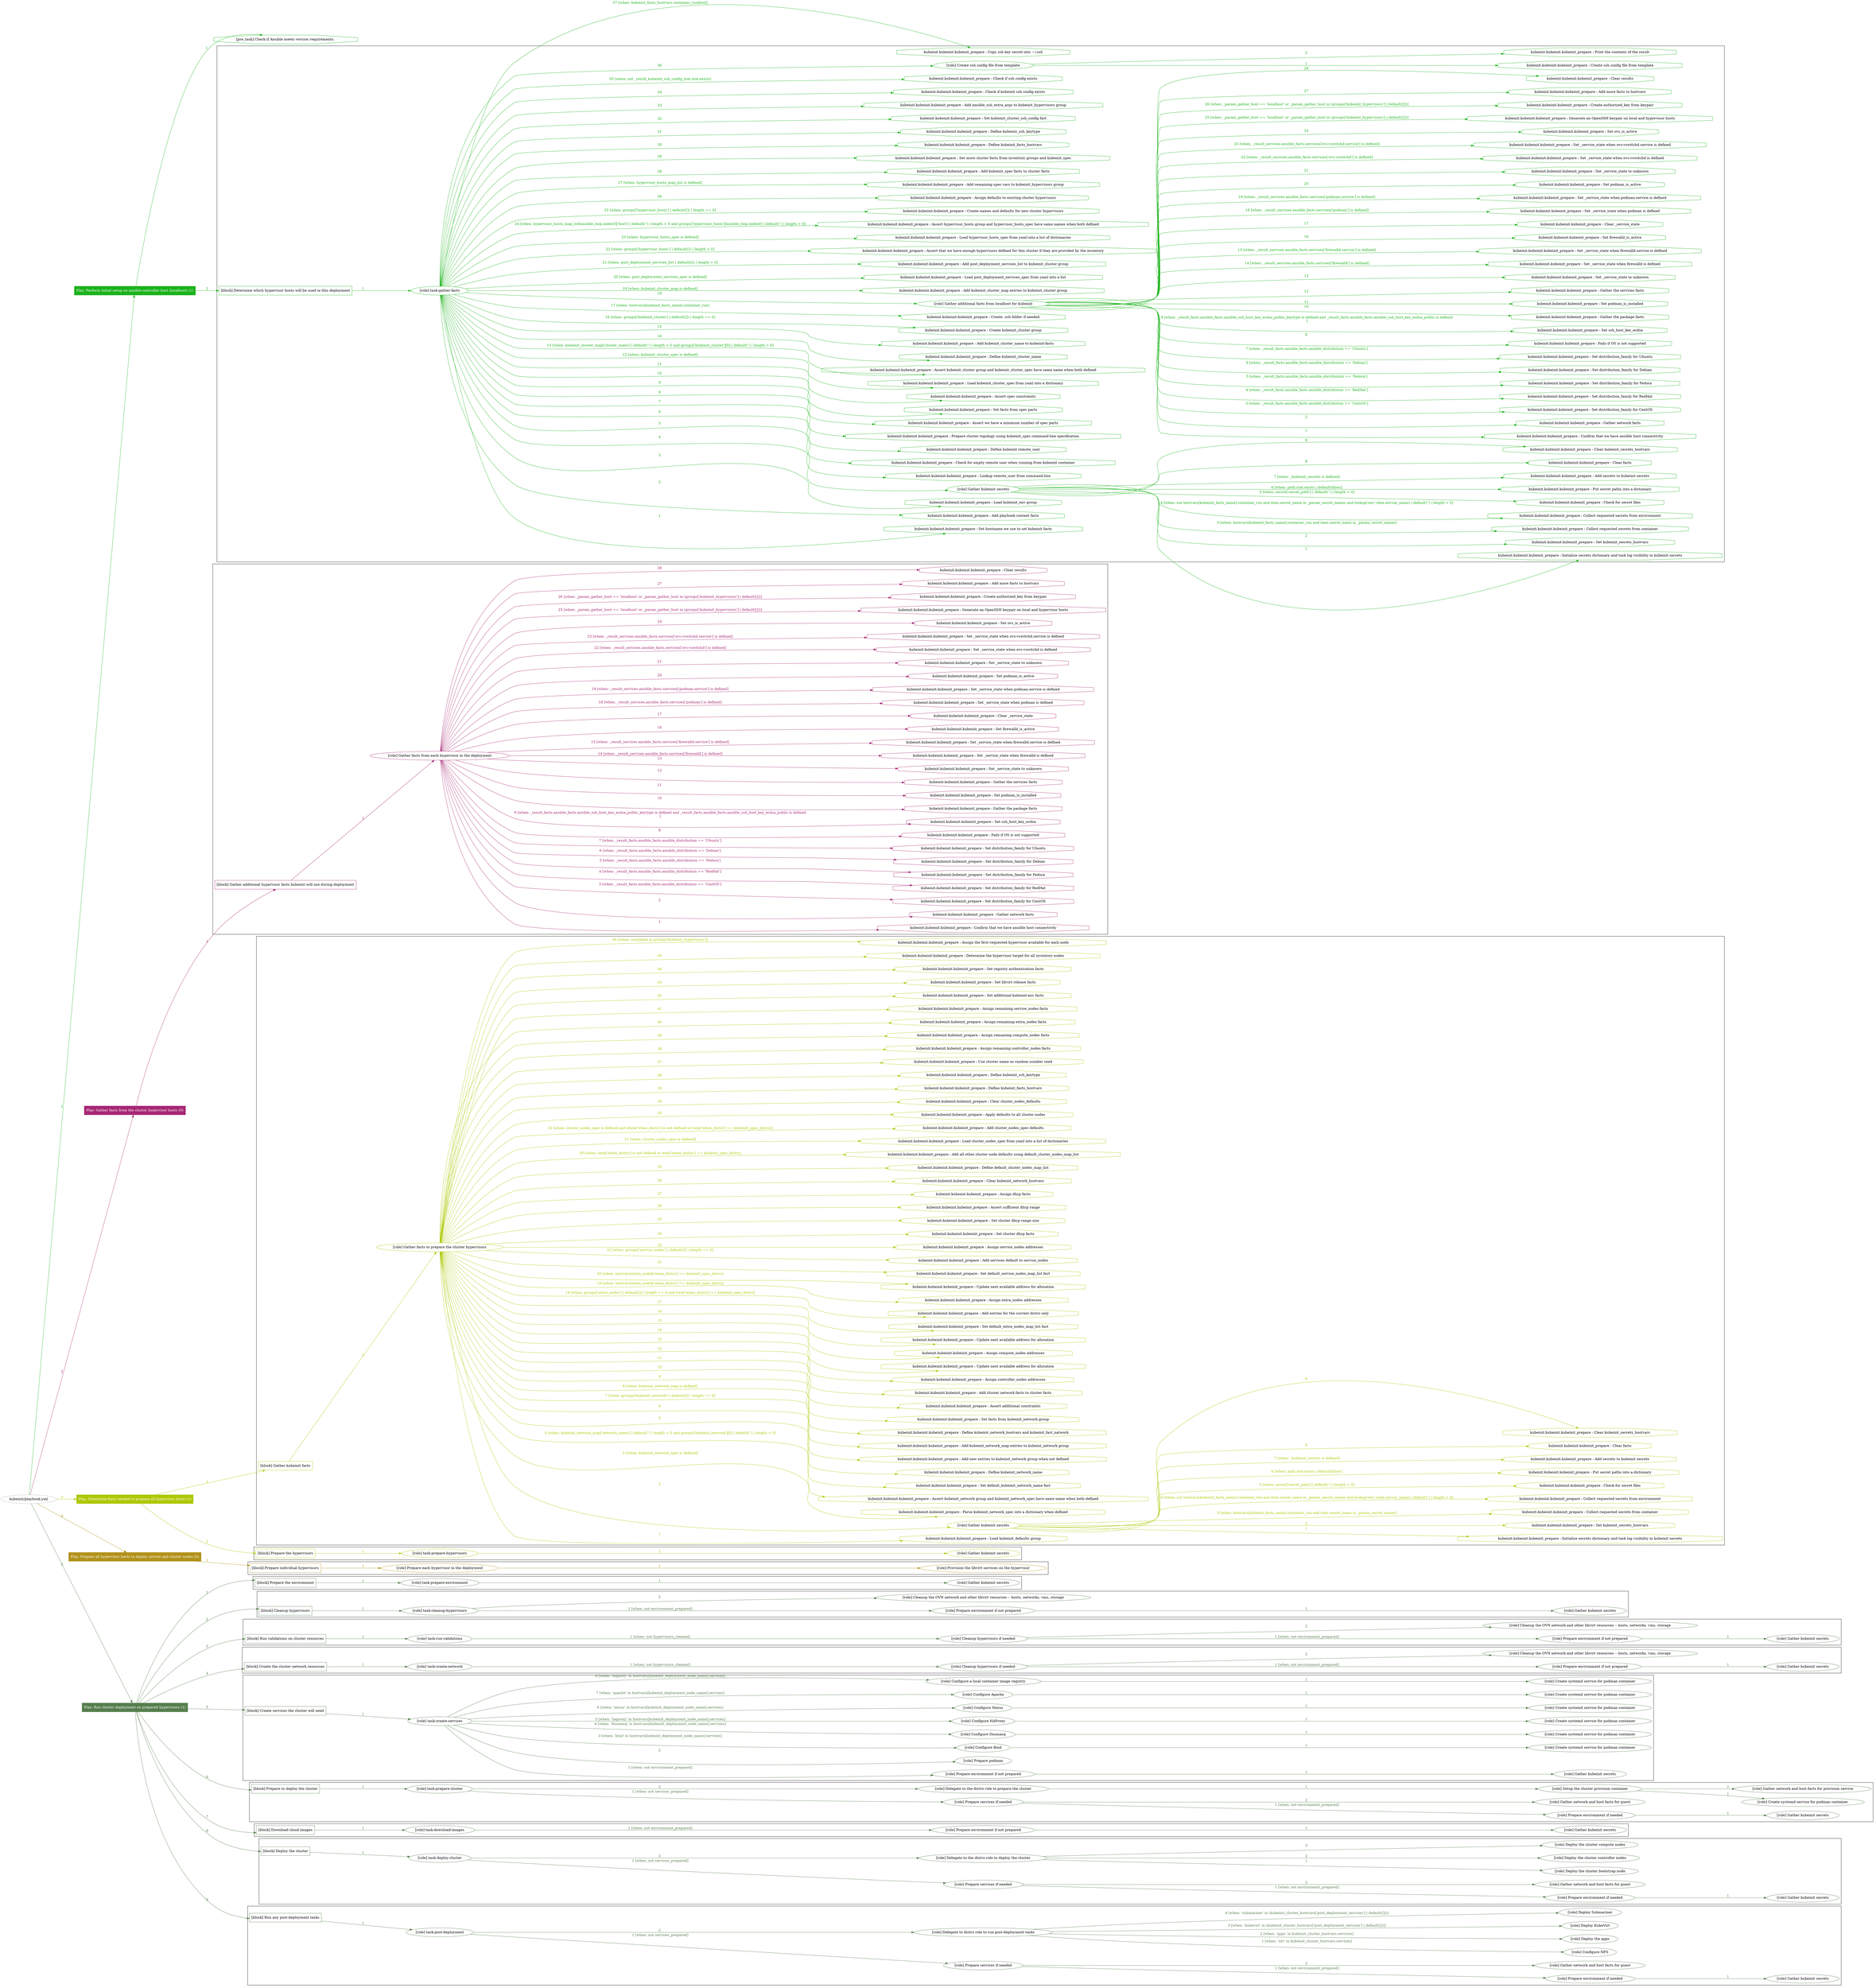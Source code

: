 digraph {
	graph [concentrate=true ordering=in rankdir=LR ratio=fill]
	edge [esep=5 sep=10]
	"kubeinit/playbook.yml" [URL="/home/runner/work/kubeinit/kubeinit/kubeinit/playbook.yml" id=playbook_f4babf6f style=dotted]
	"kubeinit/playbook.yml" -> play_0450a091 [label="1 " color="#1ab21a" fontcolor="#1ab21a" id=edge_8f416b01 labeltooltip="1 " tooltip="1 "]
	subgraph "Play: Perform initial setup on ansible-controller host (localhost) (1)" {
		play_0450a091 [label="Play: Perform initial setup on ansible-controller host (localhost) (1)" URL="/home/runner/work/kubeinit/kubeinit/kubeinit/playbook.yml" color="#1ab21a" fontcolor="#ffffff" id=play_0450a091 shape=box style=filled tooltip=localhost]
		pre_task_8e949958 [label="[pre_task] Check if Ansible meets version requirements." URL="/home/runner/work/kubeinit/kubeinit/kubeinit/playbook.yml" color="#1ab21a" id=pre_task_8e949958 shape=octagon tooltip="Check if Ansible meets version requirements."]
		play_0450a091 -> pre_task_8e949958 [label="1 " color="#1ab21a" fontcolor="#1ab21a" id=edge_4ee424c1 labeltooltip="1 " tooltip="1 "]
		play_0450a091 -> block_9d702631 [label=2 color="#1ab21a" fontcolor="#1ab21a" id=edge_4ad6253d labeltooltip=2 tooltip=2]
		subgraph cluster_block_9d702631 {
			block_9d702631 [label="[block] Determine which hypervisor hosts will be used in this deployment" URL="/home/runner/work/kubeinit/kubeinit/kubeinit/playbook.yml" color="#1ab21a" id=block_9d702631 labeltooltip="Determine which hypervisor hosts will be used in this deployment" shape=box tooltip="Determine which hypervisor hosts will be used in this deployment"]
			block_9d702631 -> role_c953e1bc [label="1 " color="#1ab21a" fontcolor="#1ab21a" id=edge_b9dfdb50 labeltooltip="1 " tooltip="1 "]
			subgraph "task-gather-facts" {
				role_c953e1bc [label="[role] task-gather-facts" URL="/home/runner/work/kubeinit/kubeinit/kubeinit/playbook.yml" color="#1ab21a" id=role_c953e1bc tooltip="task-gather-facts"]
				task_5babc682 [label="kubeinit.kubeinit.kubeinit_prepare : Set hostname we use to set kubeinit facts" URL="/home/runner/.ansible/collections/ansible_collections/kubeinit/kubeinit/roles/kubeinit_prepare/tasks/build_hypervisors_group.yml" color="#1ab21a" id=task_5babc682 shape=octagon tooltip="kubeinit.kubeinit.kubeinit_prepare : Set hostname we use to set kubeinit facts"]
				role_c953e1bc -> task_5babc682 [label="1 " color="#1ab21a" fontcolor="#1ab21a" id=edge_c0381ddb labeltooltip="1 " tooltip="1 "]
				task_fc230c4b [label="kubeinit.kubeinit.kubeinit_prepare : Add playbook context facts" URL="/home/runner/.ansible/collections/ansible_collections/kubeinit/kubeinit/roles/kubeinit_prepare/tasks/build_hypervisors_group.yml" color="#1ab21a" id=task_fc230c4b shape=octagon tooltip="kubeinit.kubeinit.kubeinit_prepare : Add playbook context facts"]
				role_c953e1bc -> task_fc230c4b [label="2 " color="#1ab21a" fontcolor="#1ab21a" id=edge_e9ca91de labeltooltip="2 " tooltip="2 "]
				task_53f65e83 [label="kubeinit.kubeinit.kubeinit_prepare : Load kubeinit_env group" URL="/home/runner/.ansible/collections/ansible_collections/kubeinit/kubeinit/roles/kubeinit_prepare/tasks/build_hypervisors_group.yml" color="#1ab21a" id=task_53f65e83 shape=octagon tooltip="kubeinit.kubeinit.kubeinit_prepare : Load kubeinit_env group"]
				role_c953e1bc -> task_53f65e83 [label="3 " color="#1ab21a" fontcolor="#1ab21a" id=edge_875c39f1 labeltooltip="3 " tooltip="3 "]
				role_c953e1bc -> role_4e645a4b [label="4 " color="#1ab21a" fontcolor="#1ab21a" id=edge_56e39027 labeltooltip="4 " tooltip="4 "]
				subgraph "Gather kubeinit secrets" {
					role_4e645a4b [label="[role] Gather kubeinit secrets" URL="/home/runner/.ansible/collections/ansible_collections/kubeinit/kubeinit/roles/kubeinit_prepare/tasks/build_hypervisors_group.yml" color="#1ab21a" id=role_4e645a4b tooltip="Gather kubeinit secrets"]
					task_b52c0879 [label="kubeinit.kubeinit.kubeinit_prepare : Initialize secrets dictionary and task log visibility in kubeinit secrets" URL="/home/runner/.ansible/collections/ansible_collections/kubeinit/kubeinit/roles/kubeinit_prepare/tasks/gather_kubeinit_secrets.yml" color="#1ab21a" id=task_b52c0879 shape=octagon tooltip="kubeinit.kubeinit.kubeinit_prepare : Initialize secrets dictionary and task log visibility in kubeinit secrets"]
					role_4e645a4b -> task_b52c0879 [label="1 " color="#1ab21a" fontcolor="#1ab21a" id=edge_81cd07f4 labeltooltip="1 " tooltip="1 "]
					task_f5a2ead3 [label="kubeinit.kubeinit.kubeinit_prepare : Set kubeinit_secrets_hostvars" URL="/home/runner/.ansible/collections/ansible_collections/kubeinit/kubeinit/roles/kubeinit_prepare/tasks/gather_kubeinit_secrets.yml" color="#1ab21a" id=task_f5a2ead3 shape=octagon tooltip="kubeinit.kubeinit.kubeinit_prepare : Set kubeinit_secrets_hostvars"]
					role_4e645a4b -> task_f5a2ead3 [label="2 " color="#1ab21a" fontcolor="#1ab21a" id=edge_678e56fe labeltooltip="2 " tooltip="2 "]
					task_caffcc98 [label="kubeinit.kubeinit.kubeinit_prepare : Collect requested secrets from container" URL="/home/runner/.ansible/collections/ansible_collections/kubeinit/kubeinit/roles/kubeinit_prepare/tasks/gather_kubeinit_secrets.yml" color="#1ab21a" id=task_caffcc98 shape=octagon tooltip="kubeinit.kubeinit.kubeinit_prepare : Collect requested secrets from container"]
					role_4e645a4b -> task_caffcc98 [label="3 [when: hostvars[kubeinit_facts_name].container_run and item.secret_name in _param_secret_names]" color="#1ab21a" fontcolor="#1ab21a" id=edge_7c5744a6 labeltooltip="3 [when: hostvars[kubeinit_facts_name].container_run and item.secret_name in _param_secret_names]" tooltip="3 [when: hostvars[kubeinit_facts_name].container_run and item.secret_name in _param_secret_names]"]
					task_d9b63f79 [label="kubeinit.kubeinit.kubeinit_prepare : Collect requested secrets from environment" URL="/home/runner/.ansible/collections/ansible_collections/kubeinit/kubeinit/roles/kubeinit_prepare/tasks/gather_kubeinit_secrets.yml" color="#1ab21a" id=task_d9b63f79 shape=octagon tooltip="kubeinit.kubeinit.kubeinit_prepare : Collect requested secrets from environment"]
					role_4e645a4b -> task_d9b63f79 [label="4 [when: not hostvars[kubeinit_facts_name].container_run and item.secret_name in _param_secret_names and lookup('env',item.envvar_name) | default('') | length > 0]" color="#1ab21a" fontcolor="#1ab21a" id=edge_a44d3b47 labeltooltip="4 [when: not hostvars[kubeinit_facts_name].container_run and item.secret_name in _param_secret_names and lookup('env',item.envvar_name) | default('') | length > 0]" tooltip="4 [when: not hostvars[kubeinit_facts_name].container_run and item.secret_name in _param_secret_names and lookup('env',item.envvar_name) | default('') | length > 0]"]
					task_58c4d89b [label="kubeinit.kubeinit.kubeinit_prepare : Check for secret files" URL="/home/runner/.ansible/collections/ansible_collections/kubeinit/kubeinit/roles/kubeinit_prepare/tasks/gather_kubeinit_secrets.yml" color="#1ab21a" id=task_58c4d89b shape=octagon tooltip="kubeinit.kubeinit.kubeinit_prepare : Check for secret files"]
					role_4e645a4b -> task_58c4d89b [label="5 [when: secret['secret_path'] | default('') | length > 0]" color="#1ab21a" fontcolor="#1ab21a" id=edge_aaad930d labeltooltip="5 [when: secret['secret_path'] | default('') | length > 0]" tooltip="5 [when: secret['secret_path'] | default('') | length > 0]"]
					task_2eaf41e5 [label="kubeinit.kubeinit.kubeinit_prepare : Put secret paths into a dictionary" URL="/home/runner/.ansible/collections/ansible_collections/kubeinit/kubeinit/roles/kubeinit_prepare/tasks/gather_kubeinit_secrets.yml" color="#1ab21a" id=task_2eaf41e5 shape=octagon tooltip="kubeinit.kubeinit.kubeinit_prepare : Put secret paths into a dictionary"]
					role_4e645a4b -> task_2eaf41e5 [label="6 [when: path.stat.exists | default(false)]" color="#1ab21a" fontcolor="#1ab21a" id=edge_93791cd2 labeltooltip="6 [when: path.stat.exists | default(false)]" tooltip="6 [when: path.stat.exists | default(false)]"]
					task_f96bb47a [label="kubeinit.kubeinit.kubeinit_prepare : Add secrets to kubeinit secrets" URL="/home/runner/.ansible/collections/ansible_collections/kubeinit/kubeinit/roles/kubeinit_prepare/tasks/gather_kubeinit_secrets.yml" color="#1ab21a" id=task_f96bb47a shape=octagon tooltip="kubeinit.kubeinit.kubeinit_prepare : Add secrets to kubeinit secrets"]
					role_4e645a4b -> task_f96bb47a [label="7 [when: _kubeinit_secrets is defined]" color="#1ab21a" fontcolor="#1ab21a" id=edge_1f590158 labeltooltip="7 [when: _kubeinit_secrets is defined]" tooltip="7 [when: _kubeinit_secrets is defined]"]
					task_4fb7dd4f [label="kubeinit.kubeinit.kubeinit_prepare : Clear facts" URL="/home/runner/.ansible/collections/ansible_collections/kubeinit/kubeinit/roles/kubeinit_prepare/tasks/gather_kubeinit_secrets.yml" color="#1ab21a" id=task_4fb7dd4f shape=octagon tooltip="kubeinit.kubeinit.kubeinit_prepare : Clear facts"]
					role_4e645a4b -> task_4fb7dd4f [label="8 " color="#1ab21a" fontcolor="#1ab21a" id=edge_980656d4 labeltooltip="8 " tooltip="8 "]
					task_7f8506a9 [label="kubeinit.kubeinit.kubeinit_prepare : Clear kubeinit_secrets_hostvars" URL="/home/runner/.ansible/collections/ansible_collections/kubeinit/kubeinit/roles/kubeinit_prepare/tasks/gather_kubeinit_secrets.yml" color="#1ab21a" id=task_7f8506a9 shape=octagon tooltip="kubeinit.kubeinit.kubeinit_prepare : Clear kubeinit_secrets_hostvars"]
					role_4e645a4b -> task_7f8506a9 [label="9 " color="#1ab21a" fontcolor="#1ab21a" id=edge_8bc68c2f labeltooltip="9 " tooltip="9 "]
				}
				task_cfa02774 [label="kubeinit.kubeinit.kubeinit_prepare : Lookup remote_user from command-line" URL="/home/runner/.ansible/collections/ansible_collections/kubeinit/kubeinit/roles/kubeinit_prepare/tasks/build_hypervisors_group.yml" color="#1ab21a" id=task_cfa02774 shape=octagon tooltip="kubeinit.kubeinit.kubeinit_prepare : Lookup remote_user from command-line"]
				role_c953e1bc -> task_cfa02774 [label="5 " color="#1ab21a" fontcolor="#1ab21a" id=edge_57363be9 labeltooltip="5 " tooltip="5 "]
				task_cd31e525 [label="kubeinit.kubeinit.kubeinit_prepare : Check for empty remote user when running from kubeinit container" URL="/home/runner/.ansible/collections/ansible_collections/kubeinit/kubeinit/roles/kubeinit_prepare/tasks/build_hypervisors_group.yml" color="#1ab21a" id=task_cd31e525 shape=octagon tooltip="kubeinit.kubeinit.kubeinit_prepare : Check for empty remote user when running from kubeinit container"]
				role_c953e1bc -> task_cd31e525 [label="6 " color="#1ab21a" fontcolor="#1ab21a" id=edge_533c4ca4 labeltooltip="6 " tooltip="6 "]
				task_5b576c9f [label="kubeinit.kubeinit.kubeinit_prepare : Define kubeinit remote_user" URL="/home/runner/.ansible/collections/ansible_collections/kubeinit/kubeinit/roles/kubeinit_prepare/tasks/build_hypervisors_group.yml" color="#1ab21a" id=task_5b576c9f shape=octagon tooltip="kubeinit.kubeinit.kubeinit_prepare : Define kubeinit remote_user"]
				role_c953e1bc -> task_5b576c9f [label="7 " color="#1ab21a" fontcolor="#1ab21a" id=edge_e55a615e labeltooltip="7 " tooltip="7 "]
				task_33a0dfbc [label="kubeinit.kubeinit.kubeinit_prepare : Prepare cluster topology using kubeinit_spec command-line specification" URL="/home/runner/.ansible/collections/ansible_collections/kubeinit/kubeinit/roles/kubeinit_prepare/tasks/build_hypervisors_group.yml" color="#1ab21a" id=task_33a0dfbc shape=octagon tooltip="kubeinit.kubeinit.kubeinit_prepare : Prepare cluster topology using kubeinit_spec command-line specification"]
				role_c953e1bc -> task_33a0dfbc [label="8 " color="#1ab21a" fontcolor="#1ab21a" id=edge_db4619c4 labeltooltip="8 " tooltip="8 "]
				task_6cdce63e [label="kubeinit.kubeinit.kubeinit_prepare : Assert we have a minimum number of spec parts" URL="/home/runner/.ansible/collections/ansible_collections/kubeinit/kubeinit/roles/kubeinit_prepare/tasks/build_hypervisors_group.yml" color="#1ab21a" id=task_6cdce63e shape=octagon tooltip="kubeinit.kubeinit.kubeinit_prepare : Assert we have a minimum number of spec parts"]
				role_c953e1bc -> task_6cdce63e [label="9 " color="#1ab21a" fontcolor="#1ab21a" id=edge_78cf0339 labeltooltip="9 " tooltip="9 "]
				task_61a2144e [label="kubeinit.kubeinit.kubeinit_prepare : Set facts from spec parts" URL="/home/runner/.ansible/collections/ansible_collections/kubeinit/kubeinit/roles/kubeinit_prepare/tasks/build_hypervisors_group.yml" color="#1ab21a" id=task_61a2144e shape=octagon tooltip="kubeinit.kubeinit.kubeinit_prepare : Set facts from spec parts"]
				role_c953e1bc -> task_61a2144e [label="10 " color="#1ab21a" fontcolor="#1ab21a" id=edge_ffafa3f2 labeltooltip="10 " tooltip="10 "]
				task_7a3c4f92 [label="kubeinit.kubeinit.kubeinit_prepare : Assert spec constraints" URL="/home/runner/.ansible/collections/ansible_collections/kubeinit/kubeinit/roles/kubeinit_prepare/tasks/build_hypervisors_group.yml" color="#1ab21a" id=task_7a3c4f92 shape=octagon tooltip="kubeinit.kubeinit.kubeinit_prepare : Assert spec constraints"]
				role_c953e1bc -> task_7a3c4f92 [label="11 " color="#1ab21a" fontcolor="#1ab21a" id=edge_574b4b5f labeltooltip="11 " tooltip="11 "]
				task_1dfd1950 [label="kubeinit.kubeinit.kubeinit_prepare : Load kubeinit_cluster_spec from yaml into a dictionary" URL="/home/runner/.ansible/collections/ansible_collections/kubeinit/kubeinit/roles/kubeinit_prepare/tasks/build_hypervisors_group.yml" color="#1ab21a" id=task_1dfd1950 shape=octagon tooltip="kubeinit.kubeinit.kubeinit_prepare : Load kubeinit_cluster_spec from yaml into a dictionary"]
				role_c953e1bc -> task_1dfd1950 [label="12 [when: kubeinit_cluster_spec is defined]" color="#1ab21a" fontcolor="#1ab21a" id=edge_3835a095 labeltooltip="12 [when: kubeinit_cluster_spec is defined]" tooltip="12 [when: kubeinit_cluster_spec is defined]"]
				task_3ba662f7 [label="kubeinit.kubeinit.kubeinit_prepare : Assert kubeinit_cluster group and kubeinit_cluster_spec have same name when both defined" URL="/home/runner/.ansible/collections/ansible_collections/kubeinit/kubeinit/roles/kubeinit_prepare/tasks/build_hypervisors_group.yml" color="#1ab21a" id=task_3ba662f7 shape=octagon tooltip="kubeinit.kubeinit.kubeinit_prepare : Assert kubeinit_cluster group and kubeinit_cluster_spec have same name when both defined"]
				role_c953e1bc -> task_3ba662f7 [label="13 [when: kubeinit_cluster_map['cluster_name'] | default('') | length > 0 and groups['kubeinit_cluster'][0] | default('') | length > 0]" color="#1ab21a" fontcolor="#1ab21a" id=edge_a26f66d3 labeltooltip="13 [when: kubeinit_cluster_map['cluster_name'] | default('') | length > 0 and groups['kubeinit_cluster'][0] | default('') | length > 0]" tooltip="13 [when: kubeinit_cluster_map['cluster_name'] | default('') | length > 0 and groups['kubeinit_cluster'][0] | default('') | length > 0]"]
				task_98e9ee46 [label="kubeinit.kubeinit.kubeinit_prepare : Define kubeinit_cluster_name" URL="/home/runner/.ansible/collections/ansible_collections/kubeinit/kubeinit/roles/kubeinit_prepare/tasks/build_hypervisors_group.yml" color="#1ab21a" id=task_98e9ee46 shape=octagon tooltip="kubeinit.kubeinit.kubeinit_prepare : Define kubeinit_cluster_name"]
				role_c953e1bc -> task_98e9ee46 [label="14 " color="#1ab21a" fontcolor="#1ab21a" id=edge_0fc0c54b labeltooltip="14 " tooltip="14 "]
				task_44bf07d8 [label="kubeinit.kubeinit.kubeinit_prepare : Add kubeinit_cluster_name to kubeinit-facts" URL="/home/runner/.ansible/collections/ansible_collections/kubeinit/kubeinit/roles/kubeinit_prepare/tasks/build_hypervisors_group.yml" color="#1ab21a" id=task_44bf07d8 shape=octagon tooltip="kubeinit.kubeinit.kubeinit_prepare : Add kubeinit_cluster_name to kubeinit-facts"]
				role_c953e1bc -> task_44bf07d8 [label="15 " color="#1ab21a" fontcolor="#1ab21a" id=edge_bfebf164 labeltooltip="15 " tooltip="15 "]
				task_dbab72ea [label="kubeinit.kubeinit.kubeinit_prepare : Create kubeinit_cluster group" URL="/home/runner/.ansible/collections/ansible_collections/kubeinit/kubeinit/roles/kubeinit_prepare/tasks/build_hypervisors_group.yml" color="#1ab21a" id=task_dbab72ea shape=octagon tooltip="kubeinit.kubeinit.kubeinit_prepare : Create kubeinit_cluster group"]
				role_c953e1bc -> task_dbab72ea [label="16 [when: groups['kubeinit_cluster'] | default([]) | length == 0]" color="#1ab21a" fontcolor="#1ab21a" id=edge_78123e9f labeltooltip="16 [when: groups['kubeinit_cluster'] | default([]) | length == 0]" tooltip="16 [when: groups['kubeinit_cluster'] | default([]) | length == 0]"]
				task_fa5c504e [label="kubeinit.kubeinit.kubeinit_prepare : Create .ssh folder if needed" URL="/home/runner/.ansible/collections/ansible_collections/kubeinit/kubeinit/roles/kubeinit_prepare/tasks/build_hypervisors_group.yml" color="#1ab21a" id=task_fa5c504e shape=octagon tooltip="kubeinit.kubeinit.kubeinit_prepare : Create .ssh folder if needed"]
				role_c953e1bc -> task_fa5c504e [label="17 [when: hostvars[kubeinit_facts_name].container_run]" color="#1ab21a" fontcolor="#1ab21a" id=edge_e142a984 labeltooltip="17 [when: hostvars[kubeinit_facts_name].container_run]" tooltip="17 [when: hostvars[kubeinit_facts_name].container_run]"]
				role_c953e1bc -> role_796e6cb2 [label="18 " color="#1ab21a" fontcolor="#1ab21a" id=edge_c04df57a labeltooltip="18 " tooltip="18 "]
				subgraph "Gather additional facts from localhost for kubeinit" {
					role_796e6cb2 [label="[role] Gather additional facts from localhost for kubeinit" URL="/home/runner/.ansible/collections/ansible_collections/kubeinit/kubeinit/roles/kubeinit_prepare/tasks/build_hypervisors_group.yml" color="#1ab21a" id=role_796e6cb2 tooltip="Gather additional facts from localhost for kubeinit"]
					task_30f4d6da [label="kubeinit.kubeinit.kubeinit_prepare : Confirm that we have ansible host connectivity" URL="/home/runner/.ansible/collections/ansible_collections/kubeinit/kubeinit/roles/kubeinit_prepare/tasks/gather_host_facts.yml" color="#1ab21a" id=task_30f4d6da shape=octagon tooltip="kubeinit.kubeinit.kubeinit_prepare : Confirm that we have ansible host connectivity"]
					role_796e6cb2 -> task_30f4d6da [label="1 " color="#1ab21a" fontcolor="#1ab21a" id=edge_49b50403 labeltooltip="1 " tooltip="1 "]
					task_11d5a433 [label="kubeinit.kubeinit.kubeinit_prepare : Gather network facts" URL="/home/runner/.ansible/collections/ansible_collections/kubeinit/kubeinit/roles/kubeinit_prepare/tasks/gather_host_facts.yml" color="#1ab21a" id=task_11d5a433 shape=octagon tooltip="kubeinit.kubeinit.kubeinit_prepare : Gather network facts"]
					role_796e6cb2 -> task_11d5a433 [label="2 " color="#1ab21a" fontcolor="#1ab21a" id=edge_28ba3122 labeltooltip="2 " tooltip="2 "]
					task_8e0a727e [label="kubeinit.kubeinit.kubeinit_prepare : Set distribution_family for CentOS" URL="/home/runner/.ansible/collections/ansible_collections/kubeinit/kubeinit/roles/kubeinit_prepare/tasks/gather_host_facts.yml" color="#1ab21a" id=task_8e0a727e shape=octagon tooltip="kubeinit.kubeinit.kubeinit_prepare : Set distribution_family for CentOS"]
					role_796e6cb2 -> task_8e0a727e [label="3 [when: _result_facts.ansible_facts.ansible_distribution == 'CentOS']" color="#1ab21a" fontcolor="#1ab21a" id=edge_5d97af1c labeltooltip="3 [when: _result_facts.ansible_facts.ansible_distribution == 'CentOS']" tooltip="3 [when: _result_facts.ansible_facts.ansible_distribution == 'CentOS']"]
					task_f491297d [label="kubeinit.kubeinit.kubeinit_prepare : Set distribution_family for RedHat" URL="/home/runner/.ansible/collections/ansible_collections/kubeinit/kubeinit/roles/kubeinit_prepare/tasks/gather_host_facts.yml" color="#1ab21a" id=task_f491297d shape=octagon tooltip="kubeinit.kubeinit.kubeinit_prepare : Set distribution_family for RedHat"]
					role_796e6cb2 -> task_f491297d [label="4 [when: _result_facts.ansible_facts.ansible_distribution == 'RedHat']" color="#1ab21a" fontcolor="#1ab21a" id=edge_560af9c2 labeltooltip="4 [when: _result_facts.ansible_facts.ansible_distribution == 'RedHat']" tooltip="4 [when: _result_facts.ansible_facts.ansible_distribution == 'RedHat']"]
					task_0ab38e27 [label="kubeinit.kubeinit.kubeinit_prepare : Set distribution_family for Fedora" URL="/home/runner/.ansible/collections/ansible_collections/kubeinit/kubeinit/roles/kubeinit_prepare/tasks/gather_host_facts.yml" color="#1ab21a" id=task_0ab38e27 shape=octagon tooltip="kubeinit.kubeinit.kubeinit_prepare : Set distribution_family for Fedora"]
					role_796e6cb2 -> task_0ab38e27 [label="5 [when: _result_facts.ansible_facts.ansible_distribution == 'Fedora']" color="#1ab21a" fontcolor="#1ab21a" id=edge_735d22cf labeltooltip="5 [when: _result_facts.ansible_facts.ansible_distribution == 'Fedora']" tooltip="5 [when: _result_facts.ansible_facts.ansible_distribution == 'Fedora']"]
					task_7b7ebd90 [label="kubeinit.kubeinit.kubeinit_prepare : Set distribution_family for Debian" URL="/home/runner/.ansible/collections/ansible_collections/kubeinit/kubeinit/roles/kubeinit_prepare/tasks/gather_host_facts.yml" color="#1ab21a" id=task_7b7ebd90 shape=octagon tooltip="kubeinit.kubeinit.kubeinit_prepare : Set distribution_family for Debian"]
					role_796e6cb2 -> task_7b7ebd90 [label="6 [when: _result_facts.ansible_facts.ansible_distribution == 'Debian']" color="#1ab21a" fontcolor="#1ab21a" id=edge_fada94d3 labeltooltip="6 [when: _result_facts.ansible_facts.ansible_distribution == 'Debian']" tooltip="6 [when: _result_facts.ansible_facts.ansible_distribution == 'Debian']"]
					task_39b801a0 [label="kubeinit.kubeinit.kubeinit_prepare : Set distribution_family for Ubuntu" URL="/home/runner/.ansible/collections/ansible_collections/kubeinit/kubeinit/roles/kubeinit_prepare/tasks/gather_host_facts.yml" color="#1ab21a" id=task_39b801a0 shape=octagon tooltip="kubeinit.kubeinit.kubeinit_prepare : Set distribution_family for Ubuntu"]
					role_796e6cb2 -> task_39b801a0 [label="7 [when: _result_facts.ansible_facts.ansible_distribution == 'Ubuntu']" color="#1ab21a" fontcolor="#1ab21a" id=edge_17aac102 labeltooltip="7 [when: _result_facts.ansible_facts.ansible_distribution == 'Ubuntu']" tooltip="7 [when: _result_facts.ansible_facts.ansible_distribution == 'Ubuntu']"]
					task_fa868067 [label="kubeinit.kubeinit.kubeinit_prepare : Fails if OS is not supported" URL="/home/runner/.ansible/collections/ansible_collections/kubeinit/kubeinit/roles/kubeinit_prepare/tasks/gather_host_facts.yml" color="#1ab21a" id=task_fa868067 shape=octagon tooltip="kubeinit.kubeinit.kubeinit_prepare : Fails if OS is not supported"]
					role_796e6cb2 -> task_fa868067 [label="8 " color="#1ab21a" fontcolor="#1ab21a" id=edge_180ae834 labeltooltip="8 " tooltip="8 "]
					task_f2236d87 [label="kubeinit.kubeinit.kubeinit_prepare : Set ssh_host_key_ecdsa" URL="/home/runner/.ansible/collections/ansible_collections/kubeinit/kubeinit/roles/kubeinit_prepare/tasks/gather_host_facts.yml" color="#1ab21a" id=task_f2236d87 shape=octagon tooltip="kubeinit.kubeinit.kubeinit_prepare : Set ssh_host_key_ecdsa"]
					role_796e6cb2 -> task_f2236d87 [label="9 [when: _result_facts.ansible_facts.ansible_ssh_host_key_ecdsa_public_keytype is defined and _result_facts.ansible_facts.ansible_ssh_host_key_ecdsa_public is defined
]" color="#1ab21a" fontcolor="#1ab21a" id=edge_a9df6f80 labeltooltip="9 [when: _result_facts.ansible_facts.ansible_ssh_host_key_ecdsa_public_keytype is defined and _result_facts.ansible_facts.ansible_ssh_host_key_ecdsa_public is defined
]" tooltip="9 [when: _result_facts.ansible_facts.ansible_ssh_host_key_ecdsa_public_keytype is defined and _result_facts.ansible_facts.ansible_ssh_host_key_ecdsa_public is defined
]"]
					task_3b42bfb1 [label="kubeinit.kubeinit.kubeinit_prepare : Gather the package facts" URL="/home/runner/.ansible/collections/ansible_collections/kubeinit/kubeinit/roles/kubeinit_prepare/tasks/gather_host_facts.yml" color="#1ab21a" id=task_3b42bfb1 shape=octagon tooltip="kubeinit.kubeinit.kubeinit_prepare : Gather the package facts"]
					role_796e6cb2 -> task_3b42bfb1 [label="10 " color="#1ab21a" fontcolor="#1ab21a" id=edge_1a552497 labeltooltip="10 " tooltip="10 "]
					task_adbe6e7c [label="kubeinit.kubeinit.kubeinit_prepare : Set podman_is_installed" URL="/home/runner/.ansible/collections/ansible_collections/kubeinit/kubeinit/roles/kubeinit_prepare/tasks/gather_host_facts.yml" color="#1ab21a" id=task_adbe6e7c shape=octagon tooltip="kubeinit.kubeinit.kubeinit_prepare : Set podman_is_installed"]
					role_796e6cb2 -> task_adbe6e7c [label="11 " color="#1ab21a" fontcolor="#1ab21a" id=edge_b4fa7ded labeltooltip="11 " tooltip="11 "]
					task_c4baac39 [label="kubeinit.kubeinit.kubeinit_prepare : Gather the services facts" URL="/home/runner/.ansible/collections/ansible_collections/kubeinit/kubeinit/roles/kubeinit_prepare/tasks/gather_host_facts.yml" color="#1ab21a" id=task_c4baac39 shape=octagon tooltip="kubeinit.kubeinit.kubeinit_prepare : Gather the services facts"]
					role_796e6cb2 -> task_c4baac39 [label="12 " color="#1ab21a" fontcolor="#1ab21a" id=edge_981df7cb labeltooltip="12 " tooltip="12 "]
					task_b436bbfe [label="kubeinit.kubeinit.kubeinit_prepare : Set _service_state to unknown" URL="/home/runner/.ansible/collections/ansible_collections/kubeinit/kubeinit/roles/kubeinit_prepare/tasks/gather_host_facts.yml" color="#1ab21a" id=task_b436bbfe shape=octagon tooltip="kubeinit.kubeinit.kubeinit_prepare : Set _service_state to unknown"]
					role_796e6cb2 -> task_b436bbfe [label="13 " color="#1ab21a" fontcolor="#1ab21a" id=edge_1d97b0a0 labeltooltip="13 " tooltip="13 "]
					task_e8a1d60e [label="kubeinit.kubeinit.kubeinit_prepare : Set _service_state when firewalld is defined" URL="/home/runner/.ansible/collections/ansible_collections/kubeinit/kubeinit/roles/kubeinit_prepare/tasks/gather_host_facts.yml" color="#1ab21a" id=task_e8a1d60e shape=octagon tooltip="kubeinit.kubeinit.kubeinit_prepare : Set _service_state when firewalld is defined"]
					role_796e6cb2 -> task_e8a1d60e [label="14 [when: _result_services.ansible_facts.services['firewalld'] is defined]" color="#1ab21a" fontcolor="#1ab21a" id=edge_0b0b3a49 labeltooltip="14 [when: _result_services.ansible_facts.services['firewalld'] is defined]" tooltip="14 [when: _result_services.ansible_facts.services['firewalld'] is defined]"]
					task_51c63110 [label="kubeinit.kubeinit.kubeinit_prepare : Set _service_state when firewalld.service is defined" URL="/home/runner/.ansible/collections/ansible_collections/kubeinit/kubeinit/roles/kubeinit_prepare/tasks/gather_host_facts.yml" color="#1ab21a" id=task_51c63110 shape=octagon tooltip="kubeinit.kubeinit.kubeinit_prepare : Set _service_state when firewalld.service is defined"]
					role_796e6cb2 -> task_51c63110 [label="15 [when: _result_services.ansible_facts.services['firewalld.service'] is defined]" color="#1ab21a" fontcolor="#1ab21a" id=edge_725e305a labeltooltip="15 [when: _result_services.ansible_facts.services['firewalld.service'] is defined]" tooltip="15 [when: _result_services.ansible_facts.services['firewalld.service'] is defined]"]
					task_3833d9d6 [label="kubeinit.kubeinit.kubeinit_prepare : Set firewalld_is_active" URL="/home/runner/.ansible/collections/ansible_collections/kubeinit/kubeinit/roles/kubeinit_prepare/tasks/gather_host_facts.yml" color="#1ab21a" id=task_3833d9d6 shape=octagon tooltip="kubeinit.kubeinit.kubeinit_prepare : Set firewalld_is_active"]
					role_796e6cb2 -> task_3833d9d6 [label="16 " color="#1ab21a" fontcolor="#1ab21a" id=edge_68919806 labeltooltip="16 " tooltip="16 "]
					task_6914238f [label="kubeinit.kubeinit.kubeinit_prepare : Clear _service_state" URL="/home/runner/.ansible/collections/ansible_collections/kubeinit/kubeinit/roles/kubeinit_prepare/tasks/gather_host_facts.yml" color="#1ab21a" id=task_6914238f shape=octagon tooltip="kubeinit.kubeinit.kubeinit_prepare : Clear _service_state"]
					role_796e6cb2 -> task_6914238f [label="17 " color="#1ab21a" fontcolor="#1ab21a" id=edge_dbbb5b3a labeltooltip="17 " tooltip="17 "]
					task_531311a1 [label="kubeinit.kubeinit.kubeinit_prepare : Set _service_state when podman is defined" URL="/home/runner/.ansible/collections/ansible_collections/kubeinit/kubeinit/roles/kubeinit_prepare/tasks/gather_host_facts.yml" color="#1ab21a" id=task_531311a1 shape=octagon tooltip="kubeinit.kubeinit.kubeinit_prepare : Set _service_state when podman is defined"]
					role_796e6cb2 -> task_531311a1 [label="18 [when: _result_services.ansible_facts.services['podman'] is defined]" color="#1ab21a" fontcolor="#1ab21a" id=edge_3965c05b labeltooltip="18 [when: _result_services.ansible_facts.services['podman'] is defined]" tooltip="18 [when: _result_services.ansible_facts.services['podman'] is defined]"]
					task_6266349f [label="kubeinit.kubeinit.kubeinit_prepare : Set _service_state when podman.service is defined" URL="/home/runner/.ansible/collections/ansible_collections/kubeinit/kubeinit/roles/kubeinit_prepare/tasks/gather_host_facts.yml" color="#1ab21a" id=task_6266349f shape=octagon tooltip="kubeinit.kubeinit.kubeinit_prepare : Set _service_state when podman.service is defined"]
					role_796e6cb2 -> task_6266349f [label="19 [when: _result_services.ansible_facts.services['podman.service'] is defined]" color="#1ab21a" fontcolor="#1ab21a" id=edge_a32db8e3 labeltooltip="19 [when: _result_services.ansible_facts.services['podman.service'] is defined]" tooltip="19 [when: _result_services.ansible_facts.services['podman.service'] is defined]"]
					task_e04ebc5b [label="kubeinit.kubeinit.kubeinit_prepare : Set podman_is_active" URL="/home/runner/.ansible/collections/ansible_collections/kubeinit/kubeinit/roles/kubeinit_prepare/tasks/gather_host_facts.yml" color="#1ab21a" id=task_e04ebc5b shape=octagon tooltip="kubeinit.kubeinit.kubeinit_prepare : Set podman_is_active"]
					role_796e6cb2 -> task_e04ebc5b [label="20 " color="#1ab21a" fontcolor="#1ab21a" id=edge_4c0184a6 labeltooltip="20 " tooltip="20 "]
					task_e992bc5a [label="kubeinit.kubeinit.kubeinit_prepare : Set _service_state to unknown" URL="/home/runner/.ansible/collections/ansible_collections/kubeinit/kubeinit/roles/kubeinit_prepare/tasks/gather_host_facts.yml" color="#1ab21a" id=task_e992bc5a shape=octagon tooltip="kubeinit.kubeinit.kubeinit_prepare : Set _service_state to unknown"]
					role_796e6cb2 -> task_e992bc5a [label="21 " color="#1ab21a" fontcolor="#1ab21a" id=edge_9fcf989f labeltooltip="21 " tooltip="21 "]
					task_21ec47b4 [label="kubeinit.kubeinit.kubeinit_prepare : Set _service_state when ovs-vswitchd is defined" URL="/home/runner/.ansible/collections/ansible_collections/kubeinit/kubeinit/roles/kubeinit_prepare/tasks/gather_host_facts.yml" color="#1ab21a" id=task_21ec47b4 shape=octagon tooltip="kubeinit.kubeinit.kubeinit_prepare : Set _service_state when ovs-vswitchd is defined"]
					role_796e6cb2 -> task_21ec47b4 [label="22 [when: _result_services.ansible_facts.services['ovs-vswitchd'] is defined]" color="#1ab21a" fontcolor="#1ab21a" id=edge_e9dbfdfd labeltooltip="22 [when: _result_services.ansible_facts.services['ovs-vswitchd'] is defined]" tooltip="22 [when: _result_services.ansible_facts.services['ovs-vswitchd'] is defined]"]
					task_126b0525 [label="kubeinit.kubeinit.kubeinit_prepare : Set _service_state when ovs-vswitchd.service is defined" URL="/home/runner/.ansible/collections/ansible_collections/kubeinit/kubeinit/roles/kubeinit_prepare/tasks/gather_host_facts.yml" color="#1ab21a" id=task_126b0525 shape=octagon tooltip="kubeinit.kubeinit.kubeinit_prepare : Set _service_state when ovs-vswitchd.service is defined"]
					role_796e6cb2 -> task_126b0525 [label="23 [when: _result_services.ansible_facts.services['ovs-vswitchd.service'] is defined]" color="#1ab21a" fontcolor="#1ab21a" id=edge_31ea618b labeltooltip="23 [when: _result_services.ansible_facts.services['ovs-vswitchd.service'] is defined]" tooltip="23 [when: _result_services.ansible_facts.services['ovs-vswitchd.service'] is defined]"]
					task_a763ddf1 [label="kubeinit.kubeinit.kubeinit_prepare : Set ovs_is_active" URL="/home/runner/.ansible/collections/ansible_collections/kubeinit/kubeinit/roles/kubeinit_prepare/tasks/gather_host_facts.yml" color="#1ab21a" id=task_a763ddf1 shape=octagon tooltip="kubeinit.kubeinit.kubeinit_prepare : Set ovs_is_active"]
					role_796e6cb2 -> task_a763ddf1 [label="24 " color="#1ab21a" fontcolor="#1ab21a" id=edge_f456be4e labeltooltip="24 " tooltip="24 "]
					task_b15b8efd [label="kubeinit.kubeinit.kubeinit_prepare : Generate an OpenSSH keypair on local and hypervisor hosts" URL="/home/runner/.ansible/collections/ansible_collections/kubeinit/kubeinit/roles/kubeinit_prepare/tasks/gather_host_facts.yml" color="#1ab21a" id=task_b15b8efd shape=octagon tooltip="kubeinit.kubeinit.kubeinit_prepare : Generate an OpenSSH keypair on local and hypervisor hosts"]
					role_796e6cb2 -> task_b15b8efd [label="25 [when: _param_gather_host == 'localhost' or _param_gather_host in (groups['kubeinit_hypervisors'] | default([]))]" color="#1ab21a" fontcolor="#1ab21a" id=edge_7d08ba86 labeltooltip="25 [when: _param_gather_host == 'localhost' or _param_gather_host in (groups['kubeinit_hypervisors'] | default([]))]" tooltip="25 [when: _param_gather_host == 'localhost' or _param_gather_host in (groups['kubeinit_hypervisors'] | default([]))]"]
					task_549fdf27 [label="kubeinit.kubeinit.kubeinit_prepare : Create authorized_key from keypair" URL="/home/runner/.ansible/collections/ansible_collections/kubeinit/kubeinit/roles/kubeinit_prepare/tasks/gather_host_facts.yml" color="#1ab21a" id=task_549fdf27 shape=octagon tooltip="kubeinit.kubeinit.kubeinit_prepare : Create authorized_key from keypair"]
					role_796e6cb2 -> task_549fdf27 [label="26 [when: _param_gather_host == 'localhost' or _param_gather_host in (groups['kubeinit_hypervisors'] | default([]))]" color="#1ab21a" fontcolor="#1ab21a" id=edge_07f97594 labeltooltip="26 [when: _param_gather_host == 'localhost' or _param_gather_host in (groups['kubeinit_hypervisors'] | default([]))]" tooltip="26 [when: _param_gather_host == 'localhost' or _param_gather_host in (groups['kubeinit_hypervisors'] | default([]))]"]
					task_2c07e887 [label="kubeinit.kubeinit.kubeinit_prepare : Add more facts to hostvars" URL="/home/runner/.ansible/collections/ansible_collections/kubeinit/kubeinit/roles/kubeinit_prepare/tasks/gather_host_facts.yml" color="#1ab21a" id=task_2c07e887 shape=octagon tooltip="kubeinit.kubeinit.kubeinit_prepare : Add more facts to hostvars"]
					role_796e6cb2 -> task_2c07e887 [label="27 " color="#1ab21a" fontcolor="#1ab21a" id=edge_1aa11095 labeltooltip="27 " tooltip="27 "]
					task_c07ac8c0 [label="kubeinit.kubeinit.kubeinit_prepare : Clear results" URL="/home/runner/.ansible/collections/ansible_collections/kubeinit/kubeinit/roles/kubeinit_prepare/tasks/gather_host_facts.yml" color="#1ab21a" id=task_c07ac8c0 shape=octagon tooltip="kubeinit.kubeinit.kubeinit_prepare : Clear results"]
					role_796e6cb2 -> task_c07ac8c0 [label="28 " color="#1ab21a" fontcolor="#1ab21a" id=edge_23b3fe1d labeltooltip="28 " tooltip="28 "]
				}
				task_9df55ac4 [label="kubeinit.kubeinit.kubeinit_prepare : Add kubeinit_cluster_map entries to kubeinit_cluster group" URL="/home/runner/.ansible/collections/ansible_collections/kubeinit/kubeinit/roles/kubeinit_prepare/tasks/build_hypervisors_group.yml" color="#1ab21a" id=task_9df55ac4 shape=octagon tooltip="kubeinit.kubeinit.kubeinit_prepare : Add kubeinit_cluster_map entries to kubeinit_cluster group"]
				role_c953e1bc -> task_9df55ac4 [label="19 [when: kubeinit_cluster_map is defined]" color="#1ab21a" fontcolor="#1ab21a" id=edge_2807150e labeltooltip="19 [when: kubeinit_cluster_map is defined]" tooltip="19 [when: kubeinit_cluster_map is defined]"]
				task_ac935c7a [label="kubeinit.kubeinit.kubeinit_prepare : Load post_deployment_services_spec from yaml into a list" URL="/home/runner/.ansible/collections/ansible_collections/kubeinit/kubeinit/roles/kubeinit_prepare/tasks/build_hypervisors_group.yml" color="#1ab21a" id=task_ac935c7a shape=octagon tooltip="kubeinit.kubeinit.kubeinit_prepare : Load post_deployment_services_spec from yaml into a list"]
				role_c953e1bc -> task_ac935c7a [label="20 [when: post_deployment_services_spec is defined]" color="#1ab21a" fontcolor="#1ab21a" id=edge_e2a88319 labeltooltip="20 [when: post_deployment_services_spec is defined]" tooltip="20 [when: post_deployment_services_spec is defined]"]
				task_9f20185e [label="kubeinit.kubeinit.kubeinit_prepare : Add post_deployment_services_list to kubeinit_cluster group" URL="/home/runner/.ansible/collections/ansible_collections/kubeinit/kubeinit/roles/kubeinit_prepare/tasks/build_hypervisors_group.yml" color="#1ab21a" id=task_9f20185e shape=octagon tooltip="kubeinit.kubeinit.kubeinit_prepare : Add post_deployment_services_list to kubeinit_cluster group"]
				role_c953e1bc -> task_9f20185e [label="21 [when: post_deployment_services_list | default([]) | length > 0]" color="#1ab21a" fontcolor="#1ab21a" id=edge_97f9a2d8 labeltooltip="21 [when: post_deployment_services_list | default([]) | length > 0]" tooltip="21 [when: post_deployment_services_list | default([]) | length > 0]"]
				task_db2e1585 [label="kubeinit.kubeinit.kubeinit_prepare : Assert that we have enough hypervisors defined for this cluster if they are provided by the inventory" URL="/home/runner/.ansible/collections/ansible_collections/kubeinit/kubeinit/roles/kubeinit_prepare/tasks/build_hypervisors_group.yml" color="#1ab21a" id=task_db2e1585 shape=octagon tooltip="kubeinit.kubeinit.kubeinit_prepare : Assert that we have enough hypervisors defined for this cluster if they are provided by the inventory"]
				role_c953e1bc -> task_db2e1585 [label="22 [when: groups['hypervisor_hosts'] | default([]) | length > 0]" color="#1ab21a" fontcolor="#1ab21a" id=edge_aa3fe5eb labeltooltip="22 [when: groups['hypervisor_hosts'] | default([]) | length > 0]" tooltip="22 [when: groups['hypervisor_hosts'] | default([]) | length > 0]"]
				task_ebc23c6a [label="kubeinit.kubeinit.kubeinit_prepare : Load hypervisor_hosts_spec from yaml into a list of dictionaries" URL="/home/runner/.ansible/collections/ansible_collections/kubeinit/kubeinit/roles/kubeinit_prepare/tasks/build_hypervisors_group.yml" color="#1ab21a" id=task_ebc23c6a shape=octagon tooltip="kubeinit.kubeinit.kubeinit_prepare : Load hypervisor_hosts_spec from yaml into a list of dictionaries"]
				role_c953e1bc -> task_ebc23c6a [label="23 [when: hypervisor_hosts_spec is defined]" color="#1ab21a" fontcolor="#1ab21a" id=edge_9dfd7581 labeltooltip="23 [when: hypervisor_hosts_spec is defined]" tooltip="23 [when: hypervisor_hosts_spec is defined]"]
				task_75c831c3 [label="kubeinit.kubeinit.kubeinit_prepare : Assert hypervisor_hosts group and hypervisor_hosts_spec have same names when both defined" URL="/home/runner/.ansible/collections/ansible_collections/kubeinit/kubeinit/roles/kubeinit_prepare/tasks/build_hypervisors_group.yml" color="#1ab21a" id=task_75c831c3 shape=octagon tooltip="kubeinit.kubeinit.kubeinit_prepare : Assert hypervisor_hosts group and hypervisor_hosts_spec have same names when both defined"]
				role_c953e1bc -> task_75c831c3 [label="24 [when: hypervisor_hosts_map_list[ansible_loop.index0]['host'] | default('') | length > 0 and groups['hypervisor_hosts'][ansible_loop.index0] | default('') | length > 0]" color="#1ab21a" fontcolor="#1ab21a" id=edge_5fd06f26 labeltooltip="24 [when: hypervisor_hosts_map_list[ansible_loop.index0]['host'] | default('') | length > 0 and groups['hypervisor_hosts'][ansible_loop.index0] | default('') | length > 0]" tooltip="24 [when: hypervisor_hosts_map_list[ansible_loop.index0]['host'] | default('') | length > 0 and groups['hypervisor_hosts'][ansible_loop.index0] | default('') | length > 0]"]
				task_076497f5 [label="kubeinit.kubeinit.kubeinit_prepare : Create names and defaults for new cluster hypervisors" URL="/home/runner/.ansible/collections/ansible_collections/kubeinit/kubeinit/roles/kubeinit_prepare/tasks/build_hypervisors_group.yml" color="#1ab21a" id=task_076497f5 shape=octagon tooltip="kubeinit.kubeinit.kubeinit_prepare : Create names and defaults for new cluster hypervisors"]
				role_c953e1bc -> task_076497f5 [label="25 [when: groups['hypervisor_hosts'] | default([]) | length == 0]" color="#1ab21a" fontcolor="#1ab21a" id=edge_44fd9990 labeltooltip="25 [when: groups['hypervisor_hosts'] | default([]) | length == 0]" tooltip="25 [when: groups['hypervisor_hosts'] | default([]) | length == 0]"]
				task_a32ccf1b [label="kubeinit.kubeinit.kubeinit_prepare : Assign defaults to existing cluster hypervisors" URL="/home/runner/.ansible/collections/ansible_collections/kubeinit/kubeinit/roles/kubeinit_prepare/tasks/build_hypervisors_group.yml" color="#1ab21a" id=task_a32ccf1b shape=octagon tooltip="kubeinit.kubeinit.kubeinit_prepare : Assign defaults to existing cluster hypervisors"]
				role_c953e1bc -> task_a32ccf1b [label="26 " color="#1ab21a" fontcolor="#1ab21a" id=edge_4637d82a labeltooltip="26 " tooltip="26 "]
				task_f61ce29e [label="kubeinit.kubeinit.kubeinit_prepare : Add remaining spec vars to kubeinit_hypervisors group" URL="/home/runner/.ansible/collections/ansible_collections/kubeinit/kubeinit/roles/kubeinit_prepare/tasks/build_hypervisors_group.yml" color="#1ab21a" id=task_f61ce29e shape=octagon tooltip="kubeinit.kubeinit.kubeinit_prepare : Add remaining spec vars to kubeinit_hypervisors group"]
				role_c953e1bc -> task_f61ce29e [label="27 [when: hypervisor_hosts_map_list is defined]" color="#1ab21a" fontcolor="#1ab21a" id=edge_27ad1e96 labeltooltip="27 [when: hypervisor_hosts_map_list is defined]" tooltip="27 [when: hypervisor_hosts_map_list is defined]"]
				task_04a1a4a0 [label="kubeinit.kubeinit.kubeinit_prepare : Add kubeinit_spec facts to cluster facts" URL="/home/runner/.ansible/collections/ansible_collections/kubeinit/kubeinit/roles/kubeinit_prepare/tasks/build_hypervisors_group.yml" color="#1ab21a" id=task_04a1a4a0 shape=octagon tooltip="kubeinit.kubeinit.kubeinit_prepare : Add kubeinit_spec facts to cluster facts"]
				role_c953e1bc -> task_04a1a4a0 [label="28 " color="#1ab21a" fontcolor="#1ab21a" id=edge_2548a7a6 labeltooltip="28 " tooltip="28 "]
				task_fcb69f2b [label="kubeinit.kubeinit.kubeinit_prepare : Set more cluster facts from inventory groups and kubeinit_spec" URL="/home/runner/.ansible/collections/ansible_collections/kubeinit/kubeinit/roles/kubeinit_prepare/tasks/build_hypervisors_group.yml" color="#1ab21a" id=task_fcb69f2b shape=octagon tooltip="kubeinit.kubeinit.kubeinit_prepare : Set more cluster facts from inventory groups and kubeinit_spec"]
				role_c953e1bc -> task_fcb69f2b [label="29 " color="#1ab21a" fontcolor="#1ab21a" id=edge_af8c5daa labeltooltip="29 " tooltip="29 "]
				task_4781ee01 [label="kubeinit.kubeinit.kubeinit_prepare : Define kubeinit_facts_hostvars" URL="/home/runner/.ansible/collections/ansible_collections/kubeinit/kubeinit/roles/kubeinit_prepare/tasks/build_hypervisors_group.yml" color="#1ab21a" id=task_4781ee01 shape=octagon tooltip="kubeinit.kubeinit.kubeinit_prepare : Define kubeinit_facts_hostvars"]
				role_c953e1bc -> task_4781ee01 [label="30 " color="#1ab21a" fontcolor="#1ab21a" id=edge_ea877830 labeltooltip="30 " tooltip="30 "]
				task_7a7f5a9b [label="kubeinit.kubeinit.kubeinit_prepare : Define kubeinit_ssh_keytype" URL="/home/runner/.ansible/collections/ansible_collections/kubeinit/kubeinit/roles/kubeinit_prepare/tasks/build_hypervisors_group.yml" color="#1ab21a" id=task_7a7f5a9b shape=octagon tooltip="kubeinit.kubeinit.kubeinit_prepare : Define kubeinit_ssh_keytype"]
				role_c953e1bc -> task_7a7f5a9b [label="31 " color="#1ab21a" fontcolor="#1ab21a" id=edge_a106db7e labeltooltip="31 " tooltip="31 "]
				task_f920aaef [label="kubeinit.kubeinit.kubeinit_prepare : Set kubeinit_cluster_ssh_config fact" URL="/home/runner/.ansible/collections/ansible_collections/kubeinit/kubeinit/roles/kubeinit_prepare/tasks/build_hypervisors_group.yml" color="#1ab21a" id=task_f920aaef shape=octagon tooltip="kubeinit.kubeinit.kubeinit_prepare : Set kubeinit_cluster_ssh_config fact"]
				role_c953e1bc -> task_f920aaef [label="32 " color="#1ab21a" fontcolor="#1ab21a" id=edge_7e745437 labeltooltip="32 " tooltip="32 "]
				task_8232600c [label="kubeinit.kubeinit.kubeinit_prepare : Add ansible_ssh_extra_args to kubeinit_hypervisors group" URL="/home/runner/.ansible/collections/ansible_collections/kubeinit/kubeinit/roles/kubeinit_prepare/tasks/build_hypervisors_group.yml" color="#1ab21a" id=task_8232600c shape=octagon tooltip="kubeinit.kubeinit.kubeinit_prepare : Add ansible_ssh_extra_args to kubeinit_hypervisors group"]
				role_c953e1bc -> task_8232600c [label="33 " color="#1ab21a" fontcolor="#1ab21a" id=edge_58d7a212 labeltooltip="33 " tooltip="33 "]
				task_84eb133f [label="kubeinit.kubeinit.kubeinit_prepare : Check if kubeinit ssh config exists" URL="/home/runner/.ansible/collections/ansible_collections/kubeinit/kubeinit/roles/kubeinit_prepare/tasks/build_hypervisors_group.yml" color="#1ab21a" id=task_84eb133f shape=octagon tooltip="kubeinit.kubeinit.kubeinit_prepare : Check if kubeinit ssh config exists"]
				role_c953e1bc -> task_84eb133f [label="34 " color="#1ab21a" fontcolor="#1ab21a" id=edge_d278a83d labeltooltip="34 " tooltip="34 "]
				task_8fbf0cb8 [label="kubeinit.kubeinit.kubeinit_prepare : Check if ssh config exists" URL="/home/runner/.ansible/collections/ansible_collections/kubeinit/kubeinit/roles/kubeinit_prepare/tasks/build_hypervisors_group.yml" color="#1ab21a" id=task_8fbf0cb8 shape=octagon tooltip="kubeinit.kubeinit.kubeinit_prepare : Check if ssh config exists"]
				role_c953e1bc -> task_8fbf0cb8 [label="35 [when: not _result_kubeinit_ssh_config_stat.stat.exists]" color="#1ab21a" fontcolor="#1ab21a" id=edge_6183da11 labeltooltip="35 [when: not _result_kubeinit_ssh_config_stat.stat.exists]" tooltip="35 [when: not _result_kubeinit_ssh_config_stat.stat.exists]"]
				role_c953e1bc -> role_40b9d040 [label="36 " color="#1ab21a" fontcolor="#1ab21a" id=edge_59138b1e labeltooltip="36 " tooltip="36 "]
				subgraph "Create ssh config file from template" {
					role_40b9d040 [label="[role] Create ssh config file from template" URL="/home/runner/.ansible/collections/ansible_collections/kubeinit/kubeinit/roles/kubeinit_prepare/tasks/build_hypervisors_group.yml" color="#1ab21a" id=role_40b9d040 tooltip="Create ssh config file from template"]
					task_f822b9e9 [label="kubeinit.kubeinit.kubeinit_prepare : Create ssh config file from template" URL="/home/runner/.ansible/collections/ansible_collections/kubeinit/kubeinit/roles/kubeinit_prepare/tasks/create_host_ssh_config.yml" color="#1ab21a" id=task_f822b9e9 shape=octagon tooltip="kubeinit.kubeinit.kubeinit_prepare : Create ssh config file from template"]
					role_40b9d040 -> task_f822b9e9 [label="1 " color="#1ab21a" fontcolor="#1ab21a" id=edge_1b5ac4fc labeltooltip="1 " tooltip="1 "]
					task_422fa34e [label="kubeinit.kubeinit.kubeinit_prepare : Print the contents of the result" URL="/home/runner/.ansible/collections/ansible_collections/kubeinit/kubeinit/roles/kubeinit_prepare/tasks/create_host_ssh_config.yml" color="#1ab21a" id=task_422fa34e shape=octagon tooltip="kubeinit.kubeinit.kubeinit_prepare : Print the contents of the result"]
					role_40b9d040 -> task_422fa34e [label="2 " color="#1ab21a" fontcolor="#1ab21a" id=edge_99568ee5 labeltooltip="2 " tooltip="2 "]
				}
				task_1432f8f4 [label="kubeinit.kubeinit.kubeinit_prepare : Copy ssh key secret into ~/.ssh" URL="/home/runner/.ansible/collections/ansible_collections/kubeinit/kubeinit/roles/kubeinit_prepare/tasks/build_hypervisors_group.yml" color="#1ab21a" id=task_1432f8f4 shape=octagon tooltip="kubeinit.kubeinit.kubeinit_prepare : Copy ssh key secret into ~/.ssh"]
				role_c953e1bc -> task_1432f8f4 [label="37 [when: kubeinit_facts_hostvars.container_run|bool]" color="#1ab21a" fontcolor="#1ab21a" id=edge_0f8b8e89 labeltooltip="37 [when: kubeinit_facts_hostvars.container_run|bool]" tooltip="37 [when: kubeinit_facts_hostvars.container_run|bool]"]
			}
		}
	}
	"kubeinit/playbook.yml" -> play_ef6f8827 [label="2 " color="#a62674" fontcolor="#a62674" id=edge_68f44763 labeltooltip="2 " tooltip="2 "]
	subgraph "Play: Gather facts from the cluster hypervisor hosts (0)" {
		play_ef6f8827 [label="Play: Gather facts from the cluster hypervisor hosts (0)" URL="/home/runner/work/kubeinit/kubeinit/kubeinit/playbook.yml" color="#a62674" fontcolor="#ffffff" id=play_ef6f8827 shape=box style=filled tooltip="Play: Gather facts from the cluster hypervisor hosts (0)"]
		play_ef6f8827 -> block_7613436f [label=1 color="#a62674" fontcolor="#a62674" id=edge_f2c05311 labeltooltip=1 tooltip=1]
		subgraph cluster_block_7613436f {
			block_7613436f [label="[block] Gather additional hypervisor facts kubeinit will use during deployment" URL="/home/runner/work/kubeinit/kubeinit/kubeinit/playbook.yml" color="#a62674" id=block_7613436f labeltooltip="Gather additional hypervisor facts kubeinit will use during deployment" shape=box tooltip="Gather additional hypervisor facts kubeinit will use during deployment"]
			block_7613436f -> role_7f6f06c5 [label="1 " color="#a62674" fontcolor="#a62674" id=edge_e9c02154 labeltooltip="1 " tooltip="1 "]
			subgraph "Gather facts from each hypervisor in the deployment" {
				role_7f6f06c5 [label="[role] Gather facts from each hypervisor in the deployment" URL="/home/runner/work/kubeinit/kubeinit/kubeinit/playbook.yml" color="#a62674" id=role_7f6f06c5 tooltip="Gather facts from each hypervisor in the deployment"]
				task_1848b356 [label="kubeinit.kubeinit.kubeinit_prepare : Confirm that we have ansible host connectivity" URL="/home/runner/.ansible/collections/ansible_collections/kubeinit/kubeinit/roles/kubeinit_prepare/tasks/gather_host_facts.yml" color="#a62674" id=task_1848b356 shape=octagon tooltip="kubeinit.kubeinit.kubeinit_prepare : Confirm that we have ansible host connectivity"]
				role_7f6f06c5 -> task_1848b356 [label="1 " color="#a62674" fontcolor="#a62674" id=edge_d2fd54f8 labeltooltip="1 " tooltip="1 "]
				task_c06dd901 [label="kubeinit.kubeinit.kubeinit_prepare : Gather network facts" URL="/home/runner/.ansible/collections/ansible_collections/kubeinit/kubeinit/roles/kubeinit_prepare/tasks/gather_host_facts.yml" color="#a62674" id=task_c06dd901 shape=octagon tooltip="kubeinit.kubeinit.kubeinit_prepare : Gather network facts"]
				role_7f6f06c5 -> task_c06dd901 [label="2 " color="#a62674" fontcolor="#a62674" id=edge_1a926247 labeltooltip="2 " tooltip="2 "]
				task_646dafe4 [label="kubeinit.kubeinit.kubeinit_prepare : Set distribution_family for CentOS" URL="/home/runner/.ansible/collections/ansible_collections/kubeinit/kubeinit/roles/kubeinit_prepare/tasks/gather_host_facts.yml" color="#a62674" id=task_646dafe4 shape=octagon tooltip="kubeinit.kubeinit.kubeinit_prepare : Set distribution_family for CentOS"]
				role_7f6f06c5 -> task_646dafe4 [label="3 [when: _result_facts.ansible_facts.ansible_distribution == 'CentOS']" color="#a62674" fontcolor="#a62674" id=edge_f21cd375 labeltooltip="3 [when: _result_facts.ansible_facts.ansible_distribution == 'CentOS']" tooltip="3 [when: _result_facts.ansible_facts.ansible_distribution == 'CentOS']"]
				task_1b93ef23 [label="kubeinit.kubeinit.kubeinit_prepare : Set distribution_family for RedHat" URL="/home/runner/.ansible/collections/ansible_collections/kubeinit/kubeinit/roles/kubeinit_prepare/tasks/gather_host_facts.yml" color="#a62674" id=task_1b93ef23 shape=octagon tooltip="kubeinit.kubeinit.kubeinit_prepare : Set distribution_family for RedHat"]
				role_7f6f06c5 -> task_1b93ef23 [label="4 [when: _result_facts.ansible_facts.ansible_distribution == 'RedHat']" color="#a62674" fontcolor="#a62674" id=edge_fc490a04 labeltooltip="4 [when: _result_facts.ansible_facts.ansible_distribution == 'RedHat']" tooltip="4 [when: _result_facts.ansible_facts.ansible_distribution == 'RedHat']"]
				task_9e85ff58 [label="kubeinit.kubeinit.kubeinit_prepare : Set distribution_family for Fedora" URL="/home/runner/.ansible/collections/ansible_collections/kubeinit/kubeinit/roles/kubeinit_prepare/tasks/gather_host_facts.yml" color="#a62674" id=task_9e85ff58 shape=octagon tooltip="kubeinit.kubeinit.kubeinit_prepare : Set distribution_family for Fedora"]
				role_7f6f06c5 -> task_9e85ff58 [label="5 [when: _result_facts.ansible_facts.ansible_distribution == 'Fedora']" color="#a62674" fontcolor="#a62674" id=edge_7bef1547 labeltooltip="5 [when: _result_facts.ansible_facts.ansible_distribution == 'Fedora']" tooltip="5 [when: _result_facts.ansible_facts.ansible_distribution == 'Fedora']"]
				task_ce7292c9 [label="kubeinit.kubeinit.kubeinit_prepare : Set distribution_family for Debian" URL="/home/runner/.ansible/collections/ansible_collections/kubeinit/kubeinit/roles/kubeinit_prepare/tasks/gather_host_facts.yml" color="#a62674" id=task_ce7292c9 shape=octagon tooltip="kubeinit.kubeinit.kubeinit_prepare : Set distribution_family for Debian"]
				role_7f6f06c5 -> task_ce7292c9 [label="6 [when: _result_facts.ansible_facts.ansible_distribution == 'Debian']" color="#a62674" fontcolor="#a62674" id=edge_5db37c40 labeltooltip="6 [when: _result_facts.ansible_facts.ansible_distribution == 'Debian']" tooltip="6 [when: _result_facts.ansible_facts.ansible_distribution == 'Debian']"]
				task_1f5d4edb [label="kubeinit.kubeinit.kubeinit_prepare : Set distribution_family for Ubuntu" URL="/home/runner/.ansible/collections/ansible_collections/kubeinit/kubeinit/roles/kubeinit_prepare/tasks/gather_host_facts.yml" color="#a62674" id=task_1f5d4edb shape=octagon tooltip="kubeinit.kubeinit.kubeinit_prepare : Set distribution_family for Ubuntu"]
				role_7f6f06c5 -> task_1f5d4edb [label="7 [when: _result_facts.ansible_facts.ansible_distribution == 'Ubuntu']" color="#a62674" fontcolor="#a62674" id=edge_f41fb65e labeltooltip="7 [when: _result_facts.ansible_facts.ansible_distribution == 'Ubuntu']" tooltip="7 [when: _result_facts.ansible_facts.ansible_distribution == 'Ubuntu']"]
				task_b979a70a [label="kubeinit.kubeinit.kubeinit_prepare : Fails if OS is not supported" URL="/home/runner/.ansible/collections/ansible_collections/kubeinit/kubeinit/roles/kubeinit_prepare/tasks/gather_host_facts.yml" color="#a62674" id=task_b979a70a shape=octagon tooltip="kubeinit.kubeinit.kubeinit_prepare : Fails if OS is not supported"]
				role_7f6f06c5 -> task_b979a70a [label="8 " color="#a62674" fontcolor="#a62674" id=edge_2820016c labeltooltip="8 " tooltip="8 "]
				task_b9876011 [label="kubeinit.kubeinit.kubeinit_prepare : Set ssh_host_key_ecdsa" URL="/home/runner/.ansible/collections/ansible_collections/kubeinit/kubeinit/roles/kubeinit_prepare/tasks/gather_host_facts.yml" color="#a62674" id=task_b9876011 shape=octagon tooltip="kubeinit.kubeinit.kubeinit_prepare : Set ssh_host_key_ecdsa"]
				role_7f6f06c5 -> task_b9876011 [label="9 [when: _result_facts.ansible_facts.ansible_ssh_host_key_ecdsa_public_keytype is defined and _result_facts.ansible_facts.ansible_ssh_host_key_ecdsa_public is defined
]" color="#a62674" fontcolor="#a62674" id=edge_4def0082 labeltooltip="9 [when: _result_facts.ansible_facts.ansible_ssh_host_key_ecdsa_public_keytype is defined and _result_facts.ansible_facts.ansible_ssh_host_key_ecdsa_public is defined
]" tooltip="9 [when: _result_facts.ansible_facts.ansible_ssh_host_key_ecdsa_public_keytype is defined and _result_facts.ansible_facts.ansible_ssh_host_key_ecdsa_public is defined
]"]
				task_0b96b025 [label="kubeinit.kubeinit.kubeinit_prepare : Gather the package facts" URL="/home/runner/.ansible/collections/ansible_collections/kubeinit/kubeinit/roles/kubeinit_prepare/tasks/gather_host_facts.yml" color="#a62674" id=task_0b96b025 shape=octagon tooltip="kubeinit.kubeinit.kubeinit_prepare : Gather the package facts"]
				role_7f6f06c5 -> task_0b96b025 [label="10 " color="#a62674" fontcolor="#a62674" id=edge_033d413d labeltooltip="10 " tooltip="10 "]
				task_a5ca3d47 [label="kubeinit.kubeinit.kubeinit_prepare : Set podman_is_installed" URL="/home/runner/.ansible/collections/ansible_collections/kubeinit/kubeinit/roles/kubeinit_prepare/tasks/gather_host_facts.yml" color="#a62674" id=task_a5ca3d47 shape=octagon tooltip="kubeinit.kubeinit.kubeinit_prepare : Set podman_is_installed"]
				role_7f6f06c5 -> task_a5ca3d47 [label="11 " color="#a62674" fontcolor="#a62674" id=edge_7ae7864c labeltooltip="11 " tooltip="11 "]
				task_ddd717e9 [label="kubeinit.kubeinit.kubeinit_prepare : Gather the services facts" URL="/home/runner/.ansible/collections/ansible_collections/kubeinit/kubeinit/roles/kubeinit_prepare/tasks/gather_host_facts.yml" color="#a62674" id=task_ddd717e9 shape=octagon tooltip="kubeinit.kubeinit.kubeinit_prepare : Gather the services facts"]
				role_7f6f06c5 -> task_ddd717e9 [label="12 " color="#a62674" fontcolor="#a62674" id=edge_9856e904 labeltooltip="12 " tooltip="12 "]
				task_ee398b33 [label="kubeinit.kubeinit.kubeinit_prepare : Set _service_state to unknown" URL="/home/runner/.ansible/collections/ansible_collections/kubeinit/kubeinit/roles/kubeinit_prepare/tasks/gather_host_facts.yml" color="#a62674" id=task_ee398b33 shape=octagon tooltip="kubeinit.kubeinit.kubeinit_prepare : Set _service_state to unknown"]
				role_7f6f06c5 -> task_ee398b33 [label="13 " color="#a62674" fontcolor="#a62674" id=edge_86941a2b labeltooltip="13 " tooltip="13 "]
				task_7ed86b2b [label="kubeinit.kubeinit.kubeinit_prepare : Set _service_state when firewalld is defined" URL="/home/runner/.ansible/collections/ansible_collections/kubeinit/kubeinit/roles/kubeinit_prepare/tasks/gather_host_facts.yml" color="#a62674" id=task_7ed86b2b shape=octagon tooltip="kubeinit.kubeinit.kubeinit_prepare : Set _service_state when firewalld is defined"]
				role_7f6f06c5 -> task_7ed86b2b [label="14 [when: _result_services.ansible_facts.services['firewalld'] is defined]" color="#a62674" fontcolor="#a62674" id=edge_ce5106ab labeltooltip="14 [when: _result_services.ansible_facts.services['firewalld'] is defined]" tooltip="14 [when: _result_services.ansible_facts.services['firewalld'] is defined]"]
				task_c30a1030 [label="kubeinit.kubeinit.kubeinit_prepare : Set _service_state when firewalld.service is defined" URL="/home/runner/.ansible/collections/ansible_collections/kubeinit/kubeinit/roles/kubeinit_prepare/tasks/gather_host_facts.yml" color="#a62674" id=task_c30a1030 shape=octagon tooltip="kubeinit.kubeinit.kubeinit_prepare : Set _service_state when firewalld.service is defined"]
				role_7f6f06c5 -> task_c30a1030 [label="15 [when: _result_services.ansible_facts.services['firewalld.service'] is defined]" color="#a62674" fontcolor="#a62674" id=edge_fd2a4bcf labeltooltip="15 [when: _result_services.ansible_facts.services['firewalld.service'] is defined]" tooltip="15 [when: _result_services.ansible_facts.services['firewalld.service'] is defined]"]
				task_b10517c2 [label="kubeinit.kubeinit.kubeinit_prepare : Set firewalld_is_active" URL="/home/runner/.ansible/collections/ansible_collections/kubeinit/kubeinit/roles/kubeinit_prepare/tasks/gather_host_facts.yml" color="#a62674" id=task_b10517c2 shape=octagon tooltip="kubeinit.kubeinit.kubeinit_prepare : Set firewalld_is_active"]
				role_7f6f06c5 -> task_b10517c2 [label="16 " color="#a62674" fontcolor="#a62674" id=edge_512e869e labeltooltip="16 " tooltip="16 "]
				task_962c53b3 [label="kubeinit.kubeinit.kubeinit_prepare : Clear _service_state" URL="/home/runner/.ansible/collections/ansible_collections/kubeinit/kubeinit/roles/kubeinit_prepare/tasks/gather_host_facts.yml" color="#a62674" id=task_962c53b3 shape=octagon tooltip="kubeinit.kubeinit.kubeinit_prepare : Clear _service_state"]
				role_7f6f06c5 -> task_962c53b3 [label="17 " color="#a62674" fontcolor="#a62674" id=edge_b6a873b0 labeltooltip="17 " tooltip="17 "]
				task_f834d775 [label="kubeinit.kubeinit.kubeinit_prepare : Set _service_state when podman is defined" URL="/home/runner/.ansible/collections/ansible_collections/kubeinit/kubeinit/roles/kubeinit_prepare/tasks/gather_host_facts.yml" color="#a62674" id=task_f834d775 shape=octagon tooltip="kubeinit.kubeinit.kubeinit_prepare : Set _service_state when podman is defined"]
				role_7f6f06c5 -> task_f834d775 [label="18 [when: _result_services.ansible_facts.services['podman'] is defined]" color="#a62674" fontcolor="#a62674" id=edge_03bad4be labeltooltip="18 [when: _result_services.ansible_facts.services['podman'] is defined]" tooltip="18 [when: _result_services.ansible_facts.services['podman'] is defined]"]
				task_253e2015 [label="kubeinit.kubeinit.kubeinit_prepare : Set _service_state when podman.service is defined" URL="/home/runner/.ansible/collections/ansible_collections/kubeinit/kubeinit/roles/kubeinit_prepare/tasks/gather_host_facts.yml" color="#a62674" id=task_253e2015 shape=octagon tooltip="kubeinit.kubeinit.kubeinit_prepare : Set _service_state when podman.service is defined"]
				role_7f6f06c5 -> task_253e2015 [label="19 [when: _result_services.ansible_facts.services['podman.service'] is defined]" color="#a62674" fontcolor="#a62674" id=edge_98016c98 labeltooltip="19 [when: _result_services.ansible_facts.services['podman.service'] is defined]" tooltip="19 [when: _result_services.ansible_facts.services['podman.service'] is defined]"]
				task_12539b9b [label="kubeinit.kubeinit.kubeinit_prepare : Set podman_is_active" URL="/home/runner/.ansible/collections/ansible_collections/kubeinit/kubeinit/roles/kubeinit_prepare/tasks/gather_host_facts.yml" color="#a62674" id=task_12539b9b shape=octagon tooltip="kubeinit.kubeinit.kubeinit_prepare : Set podman_is_active"]
				role_7f6f06c5 -> task_12539b9b [label="20 " color="#a62674" fontcolor="#a62674" id=edge_39871488 labeltooltip="20 " tooltip="20 "]
				task_5b8251c0 [label="kubeinit.kubeinit.kubeinit_prepare : Set _service_state to unknown" URL="/home/runner/.ansible/collections/ansible_collections/kubeinit/kubeinit/roles/kubeinit_prepare/tasks/gather_host_facts.yml" color="#a62674" id=task_5b8251c0 shape=octagon tooltip="kubeinit.kubeinit.kubeinit_prepare : Set _service_state to unknown"]
				role_7f6f06c5 -> task_5b8251c0 [label="21 " color="#a62674" fontcolor="#a62674" id=edge_0fbcc833 labeltooltip="21 " tooltip="21 "]
				task_588a0854 [label="kubeinit.kubeinit.kubeinit_prepare : Set _service_state when ovs-vswitchd is defined" URL="/home/runner/.ansible/collections/ansible_collections/kubeinit/kubeinit/roles/kubeinit_prepare/tasks/gather_host_facts.yml" color="#a62674" id=task_588a0854 shape=octagon tooltip="kubeinit.kubeinit.kubeinit_prepare : Set _service_state when ovs-vswitchd is defined"]
				role_7f6f06c5 -> task_588a0854 [label="22 [when: _result_services.ansible_facts.services['ovs-vswitchd'] is defined]" color="#a62674" fontcolor="#a62674" id=edge_2ccc60b6 labeltooltip="22 [when: _result_services.ansible_facts.services['ovs-vswitchd'] is defined]" tooltip="22 [when: _result_services.ansible_facts.services['ovs-vswitchd'] is defined]"]
				task_5d13385d [label="kubeinit.kubeinit.kubeinit_prepare : Set _service_state when ovs-vswitchd.service is defined" URL="/home/runner/.ansible/collections/ansible_collections/kubeinit/kubeinit/roles/kubeinit_prepare/tasks/gather_host_facts.yml" color="#a62674" id=task_5d13385d shape=octagon tooltip="kubeinit.kubeinit.kubeinit_prepare : Set _service_state when ovs-vswitchd.service is defined"]
				role_7f6f06c5 -> task_5d13385d [label="23 [when: _result_services.ansible_facts.services['ovs-vswitchd.service'] is defined]" color="#a62674" fontcolor="#a62674" id=edge_4ebffa9a labeltooltip="23 [when: _result_services.ansible_facts.services['ovs-vswitchd.service'] is defined]" tooltip="23 [when: _result_services.ansible_facts.services['ovs-vswitchd.service'] is defined]"]
				task_9964b667 [label="kubeinit.kubeinit.kubeinit_prepare : Set ovs_is_active" URL="/home/runner/.ansible/collections/ansible_collections/kubeinit/kubeinit/roles/kubeinit_prepare/tasks/gather_host_facts.yml" color="#a62674" id=task_9964b667 shape=octagon tooltip="kubeinit.kubeinit.kubeinit_prepare : Set ovs_is_active"]
				role_7f6f06c5 -> task_9964b667 [label="24 " color="#a62674" fontcolor="#a62674" id=edge_8e802d6b labeltooltip="24 " tooltip="24 "]
				task_9e469f7d [label="kubeinit.kubeinit.kubeinit_prepare : Generate an OpenSSH keypair on local and hypervisor hosts" URL="/home/runner/.ansible/collections/ansible_collections/kubeinit/kubeinit/roles/kubeinit_prepare/tasks/gather_host_facts.yml" color="#a62674" id=task_9e469f7d shape=octagon tooltip="kubeinit.kubeinit.kubeinit_prepare : Generate an OpenSSH keypair on local and hypervisor hosts"]
				role_7f6f06c5 -> task_9e469f7d [label="25 [when: _param_gather_host == 'localhost' or _param_gather_host in (groups['kubeinit_hypervisors'] | default([]))]" color="#a62674" fontcolor="#a62674" id=edge_02143ecd labeltooltip="25 [when: _param_gather_host == 'localhost' or _param_gather_host in (groups['kubeinit_hypervisors'] | default([]))]" tooltip="25 [when: _param_gather_host == 'localhost' or _param_gather_host in (groups['kubeinit_hypervisors'] | default([]))]"]
				task_cb819aad [label="kubeinit.kubeinit.kubeinit_prepare : Create authorized_key from keypair" URL="/home/runner/.ansible/collections/ansible_collections/kubeinit/kubeinit/roles/kubeinit_prepare/tasks/gather_host_facts.yml" color="#a62674" id=task_cb819aad shape=octagon tooltip="kubeinit.kubeinit.kubeinit_prepare : Create authorized_key from keypair"]
				role_7f6f06c5 -> task_cb819aad [label="26 [when: _param_gather_host == 'localhost' or _param_gather_host in (groups['kubeinit_hypervisors'] | default([]))]" color="#a62674" fontcolor="#a62674" id=edge_51d21ff7 labeltooltip="26 [when: _param_gather_host == 'localhost' or _param_gather_host in (groups['kubeinit_hypervisors'] | default([]))]" tooltip="26 [when: _param_gather_host == 'localhost' or _param_gather_host in (groups['kubeinit_hypervisors'] | default([]))]"]
				task_49555026 [label="kubeinit.kubeinit.kubeinit_prepare : Add more facts to hostvars" URL="/home/runner/.ansible/collections/ansible_collections/kubeinit/kubeinit/roles/kubeinit_prepare/tasks/gather_host_facts.yml" color="#a62674" id=task_49555026 shape=octagon tooltip="kubeinit.kubeinit.kubeinit_prepare : Add more facts to hostvars"]
				role_7f6f06c5 -> task_49555026 [label="27 " color="#a62674" fontcolor="#a62674" id=edge_3e996c75 labeltooltip="27 " tooltip="27 "]
				task_5a8a6338 [label="kubeinit.kubeinit.kubeinit_prepare : Clear results" URL="/home/runner/.ansible/collections/ansible_collections/kubeinit/kubeinit/roles/kubeinit_prepare/tasks/gather_host_facts.yml" color="#a62674" id=task_5a8a6338 shape=octagon tooltip="kubeinit.kubeinit.kubeinit_prepare : Clear results"]
				role_7f6f06c5 -> task_5a8a6338 [label="28 " color="#a62674" fontcolor="#a62674" id=edge_7cf3d167 labeltooltip="28 " tooltip="28 "]
			}
		}
	}
	"kubeinit/playbook.yml" -> play_04f88728 [label="3 " color="#aec804" fontcolor="#aec804" id=edge_bae04589 labeltooltip="3 " tooltip="3 "]
	subgraph "Play: Determine facts needed to prepare all hypervisor hosts (1)" {
		play_04f88728 [label="Play: Determine facts needed to prepare all hypervisor hosts (1)" URL="/home/runner/work/kubeinit/kubeinit/kubeinit/playbook.yml" color="#aec804" fontcolor="#ffffff" id=play_04f88728 shape=box style=filled tooltip=localhost]
		play_04f88728 -> block_811e9046 [label=1 color="#aec804" fontcolor="#aec804" id=edge_685b5314 labeltooltip=1 tooltip=1]
		subgraph cluster_block_811e9046 {
			block_811e9046 [label="[block] Gather kubeinit facts" URL="/home/runner/work/kubeinit/kubeinit/kubeinit/playbook.yml" color="#aec804" id=block_811e9046 labeltooltip="Gather kubeinit facts" shape=box tooltip="Gather kubeinit facts"]
			block_811e9046 -> role_2bc7cc8f [label="1 " color="#aec804" fontcolor="#aec804" id=edge_1820df82 labeltooltip="1 " tooltip="1 "]
			subgraph "Gather facts to prepare the cluster hypervisors" {
				role_2bc7cc8f [label="[role] Gather facts to prepare the cluster hypervisors" URL="/home/runner/work/kubeinit/kubeinit/kubeinit/playbook.yml" color="#aec804" id=role_2bc7cc8f tooltip="Gather facts to prepare the cluster hypervisors"]
				task_a8b5db3e [label="kubeinit.kubeinit.kubeinit_prepare : Load kubeinit_defaults group" URL="/home/runner/.ansible/collections/ansible_collections/kubeinit/kubeinit/roles/kubeinit_prepare/tasks/gather_kubeinit_facts.yml" color="#aec804" id=task_a8b5db3e shape=octagon tooltip="kubeinit.kubeinit.kubeinit_prepare : Load kubeinit_defaults group"]
				role_2bc7cc8f -> task_a8b5db3e [label="1 " color="#aec804" fontcolor="#aec804" id=edge_26aaf9ff labeltooltip="1 " tooltip="1 "]
				role_2bc7cc8f -> role_d4031a97 [label="2 " color="#aec804" fontcolor="#aec804" id=edge_0ed0b1ec labeltooltip="2 " tooltip="2 "]
				subgraph "Gather kubeinit secrets" {
					role_d4031a97 [label="[role] Gather kubeinit secrets" URL="/home/runner/.ansible/collections/ansible_collections/kubeinit/kubeinit/roles/kubeinit_prepare/tasks/gather_kubeinit_facts.yml" color="#aec804" id=role_d4031a97 tooltip="Gather kubeinit secrets"]
					task_42c45ca9 [label="kubeinit.kubeinit.kubeinit_prepare : Initialize secrets dictionary and task log visibility in kubeinit secrets" URL="/home/runner/.ansible/collections/ansible_collections/kubeinit/kubeinit/roles/kubeinit_prepare/tasks/gather_kubeinit_secrets.yml" color="#aec804" id=task_42c45ca9 shape=octagon tooltip="kubeinit.kubeinit.kubeinit_prepare : Initialize secrets dictionary and task log visibility in kubeinit secrets"]
					role_d4031a97 -> task_42c45ca9 [label="1 " color="#aec804" fontcolor="#aec804" id=edge_23658078 labeltooltip="1 " tooltip="1 "]
					task_2b2aa31d [label="kubeinit.kubeinit.kubeinit_prepare : Set kubeinit_secrets_hostvars" URL="/home/runner/.ansible/collections/ansible_collections/kubeinit/kubeinit/roles/kubeinit_prepare/tasks/gather_kubeinit_secrets.yml" color="#aec804" id=task_2b2aa31d shape=octagon tooltip="kubeinit.kubeinit.kubeinit_prepare : Set kubeinit_secrets_hostvars"]
					role_d4031a97 -> task_2b2aa31d [label="2 " color="#aec804" fontcolor="#aec804" id=edge_f2e95690 labeltooltip="2 " tooltip="2 "]
					task_e79efdd7 [label="kubeinit.kubeinit.kubeinit_prepare : Collect requested secrets from container" URL="/home/runner/.ansible/collections/ansible_collections/kubeinit/kubeinit/roles/kubeinit_prepare/tasks/gather_kubeinit_secrets.yml" color="#aec804" id=task_e79efdd7 shape=octagon tooltip="kubeinit.kubeinit.kubeinit_prepare : Collect requested secrets from container"]
					role_d4031a97 -> task_e79efdd7 [label="3 [when: hostvars[kubeinit_facts_name].container_run and item.secret_name in _param_secret_names]" color="#aec804" fontcolor="#aec804" id=edge_8a66eacf labeltooltip="3 [when: hostvars[kubeinit_facts_name].container_run and item.secret_name in _param_secret_names]" tooltip="3 [when: hostvars[kubeinit_facts_name].container_run and item.secret_name in _param_secret_names]"]
					task_f87b332c [label="kubeinit.kubeinit.kubeinit_prepare : Collect requested secrets from environment" URL="/home/runner/.ansible/collections/ansible_collections/kubeinit/kubeinit/roles/kubeinit_prepare/tasks/gather_kubeinit_secrets.yml" color="#aec804" id=task_f87b332c shape=octagon tooltip="kubeinit.kubeinit.kubeinit_prepare : Collect requested secrets from environment"]
					role_d4031a97 -> task_f87b332c [label="4 [when: not hostvars[kubeinit_facts_name].container_run and item.secret_name in _param_secret_names and lookup('env',item.envvar_name) | default('') | length > 0]" color="#aec804" fontcolor="#aec804" id=edge_f4b39d85 labeltooltip="4 [when: not hostvars[kubeinit_facts_name].container_run and item.secret_name in _param_secret_names and lookup('env',item.envvar_name) | default('') | length > 0]" tooltip="4 [when: not hostvars[kubeinit_facts_name].container_run and item.secret_name in _param_secret_names and lookup('env',item.envvar_name) | default('') | length > 0]"]
					task_b49dffd2 [label="kubeinit.kubeinit.kubeinit_prepare : Check for secret files" URL="/home/runner/.ansible/collections/ansible_collections/kubeinit/kubeinit/roles/kubeinit_prepare/tasks/gather_kubeinit_secrets.yml" color="#aec804" id=task_b49dffd2 shape=octagon tooltip="kubeinit.kubeinit.kubeinit_prepare : Check for secret files"]
					role_d4031a97 -> task_b49dffd2 [label="5 [when: secret['secret_path'] | default('') | length > 0]" color="#aec804" fontcolor="#aec804" id=edge_2044256f labeltooltip="5 [when: secret['secret_path'] | default('') | length > 0]" tooltip="5 [when: secret['secret_path'] | default('') | length > 0]"]
					task_fa87ea90 [label="kubeinit.kubeinit.kubeinit_prepare : Put secret paths into a dictionary" URL="/home/runner/.ansible/collections/ansible_collections/kubeinit/kubeinit/roles/kubeinit_prepare/tasks/gather_kubeinit_secrets.yml" color="#aec804" id=task_fa87ea90 shape=octagon tooltip="kubeinit.kubeinit.kubeinit_prepare : Put secret paths into a dictionary"]
					role_d4031a97 -> task_fa87ea90 [label="6 [when: path.stat.exists | default(false)]" color="#aec804" fontcolor="#aec804" id=edge_7e3fc676 labeltooltip="6 [when: path.stat.exists | default(false)]" tooltip="6 [when: path.stat.exists | default(false)]"]
					task_7851d9f3 [label="kubeinit.kubeinit.kubeinit_prepare : Add secrets to kubeinit secrets" URL="/home/runner/.ansible/collections/ansible_collections/kubeinit/kubeinit/roles/kubeinit_prepare/tasks/gather_kubeinit_secrets.yml" color="#aec804" id=task_7851d9f3 shape=octagon tooltip="kubeinit.kubeinit.kubeinit_prepare : Add secrets to kubeinit secrets"]
					role_d4031a97 -> task_7851d9f3 [label="7 [when: _kubeinit_secrets is defined]" color="#aec804" fontcolor="#aec804" id=edge_cd97d6d9 labeltooltip="7 [when: _kubeinit_secrets is defined]" tooltip="7 [when: _kubeinit_secrets is defined]"]
					task_5167272f [label="kubeinit.kubeinit.kubeinit_prepare : Clear facts" URL="/home/runner/.ansible/collections/ansible_collections/kubeinit/kubeinit/roles/kubeinit_prepare/tasks/gather_kubeinit_secrets.yml" color="#aec804" id=task_5167272f shape=octagon tooltip="kubeinit.kubeinit.kubeinit_prepare : Clear facts"]
					role_d4031a97 -> task_5167272f [label="8 " color="#aec804" fontcolor="#aec804" id=edge_fa2264db labeltooltip="8 " tooltip="8 "]
					task_ac2ea8b3 [label="kubeinit.kubeinit.kubeinit_prepare : Clear kubeinit_secrets_hostvars" URL="/home/runner/.ansible/collections/ansible_collections/kubeinit/kubeinit/roles/kubeinit_prepare/tasks/gather_kubeinit_secrets.yml" color="#aec804" id=task_ac2ea8b3 shape=octagon tooltip="kubeinit.kubeinit.kubeinit_prepare : Clear kubeinit_secrets_hostvars"]
					role_d4031a97 -> task_ac2ea8b3 [label="9 " color="#aec804" fontcolor="#aec804" id=edge_5e890295 labeltooltip="9 " tooltip="9 "]
				}
				task_aed721c1 [label="kubeinit.kubeinit.kubeinit_prepare : Parse kubeinit_network_spec into a dictionary when defined" URL="/home/runner/.ansible/collections/ansible_collections/kubeinit/kubeinit/roles/kubeinit_prepare/tasks/gather_kubeinit_facts.yml" color="#aec804" id=task_aed721c1 shape=octagon tooltip="kubeinit.kubeinit.kubeinit_prepare : Parse kubeinit_network_spec into a dictionary when defined"]
				role_2bc7cc8f -> task_aed721c1 [label="3 [when: kubeinit_network_spec is defined]" color="#aec804" fontcolor="#aec804" id=edge_b36c6523 labeltooltip="3 [when: kubeinit_network_spec is defined]" tooltip="3 [when: kubeinit_network_spec is defined]"]
				task_8e30737a [label="kubeinit.kubeinit.kubeinit_prepare : Assert kubeinit_network group and kubeinit_network_spec have same name when both defined" URL="/home/runner/.ansible/collections/ansible_collections/kubeinit/kubeinit/roles/kubeinit_prepare/tasks/gather_kubeinit_facts.yml" color="#aec804" id=task_8e30737a shape=octagon tooltip="kubeinit.kubeinit.kubeinit_prepare : Assert kubeinit_network group and kubeinit_network_spec have same name when both defined"]
				role_2bc7cc8f -> task_8e30737a [label="4 [when: kubeinit_network_map['network_name'] | default('') | length > 0 and groups['kubeinit_network'][0] | default('') | length > 0]" color="#aec804" fontcolor="#aec804" id=edge_7631f299 labeltooltip="4 [when: kubeinit_network_map['network_name'] | default('') | length > 0 and groups['kubeinit_network'][0] | default('') | length > 0]" tooltip="4 [when: kubeinit_network_map['network_name'] | default('') | length > 0 and groups['kubeinit_network'][0] | default('') | length > 0]"]
				task_0f51256b [label="kubeinit.kubeinit.kubeinit_prepare : Set default_kubeinit_network_name fact" URL="/home/runner/.ansible/collections/ansible_collections/kubeinit/kubeinit/roles/kubeinit_prepare/tasks/gather_kubeinit_facts.yml" color="#aec804" id=task_0f51256b shape=octagon tooltip="kubeinit.kubeinit.kubeinit_prepare : Set default_kubeinit_network_name fact"]
				role_2bc7cc8f -> task_0f51256b [label="5 " color="#aec804" fontcolor="#aec804" id=edge_8fd55d32 labeltooltip="5 " tooltip="5 "]
				task_1d808601 [label="kubeinit.kubeinit.kubeinit_prepare : Define kubeinit_network_name" URL="/home/runner/.ansible/collections/ansible_collections/kubeinit/kubeinit/roles/kubeinit_prepare/tasks/gather_kubeinit_facts.yml" color="#aec804" id=task_1d808601 shape=octagon tooltip="kubeinit.kubeinit.kubeinit_prepare : Define kubeinit_network_name"]
				role_2bc7cc8f -> task_1d808601 [label="6 " color="#aec804" fontcolor="#aec804" id=edge_43c1bac6 labeltooltip="6 " tooltip="6 "]
				task_1eeb1531 [label="kubeinit.kubeinit.kubeinit_prepare : Add new entries to kubeinit_network group when not defined" URL="/home/runner/.ansible/collections/ansible_collections/kubeinit/kubeinit/roles/kubeinit_prepare/tasks/gather_kubeinit_facts.yml" color="#aec804" id=task_1eeb1531 shape=octagon tooltip="kubeinit.kubeinit.kubeinit_prepare : Add new entries to kubeinit_network group when not defined"]
				role_2bc7cc8f -> task_1eeb1531 [label="7 [when: groups['kubeinit_network'] | default([]) | length == 0]" color="#aec804" fontcolor="#aec804" id=edge_f59dd843 labeltooltip="7 [when: groups['kubeinit_network'] | default([]) | length == 0]" tooltip="7 [when: groups['kubeinit_network'] | default([]) | length == 0]"]
				task_9a3cde54 [label="kubeinit.kubeinit.kubeinit_prepare : Add kubeinit_network_map entries to kubeint_network group" URL="/home/runner/.ansible/collections/ansible_collections/kubeinit/kubeinit/roles/kubeinit_prepare/tasks/gather_kubeinit_facts.yml" color="#aec804" id=task_9a3cde54 shape=octagon tooltip="kubeinit.kubeinit.kubeinit_prepare : Add kubeinit_network_map entries to kubeint_network group"]
				role_2bc7cc8f -> task_9a3cde54 [label="8 [when: kubeinit_network_map is defined]" color="#aec804" fontcolor="#aec804" id=edge_acf485f6 labeltooltip="8 [when: kubeinit_network_map is defined]" tooltip="8 [when: kubeinit_network_map is defined]"]
				task_332d5bf6 [label="kubeinit.kubeinit.kubeinit_prepare : Define kubeinit_network_hostvars and kubeinit_fact_natwork" URL="/home/runner/.ansible/collections/ansible_collections/kubeinit/kubeinit/roles/kubeinit_prepare/tasks/gather_kubeinit_facts.yml" color="#aec804" id=task_332d5bf6 shape=octagon tooltip="kubeinit.kubeinit.kubeinit_prepare : Define kubeinit_network_hostvars and kubeinit_fact_natwork"]
				role_2bc7cc8f -> task_332d5bf6 [label="9 " color="#aec804" fontcolor="#aec804" id=edge_30d31e12 labeltooltip="9 " tooltip="9 "]
				task_4534b3cc [label="kubeinit.kubeinit.kubeinit_prepare : Set facts from kubeinit_network group" URL="/home/runner/.ansible/collections/ansible_collections/kubeinit/kubeinit/roles/kubeinit_prepare/tasks/gather_kubeinit_facts.yml" color="#aec804" id=task_4534b3cc shape=octagon tooltip="kubeinit.kubeinit.kubeinit_prepare : Set facts from kubeinit_network group"]
				role_2bc7cc8f -> task_4534b3cc [label="10 " color="#aec804" fontcolor="#aec804" id=edge_eb840d8e labeltooltip="10 " tooltip="10 "]
				task_ed4bfb9e [label="kubeinit.kubeinit.kubeinit_prepare : Assert additional constraints" URL="/home/runner/.ansible/collections/ansible_collections/kubeinit/kubeinit/roles/kubeinit_prepare/tasks/gather_kubeinit_facts.yml" color="#aec804" id=task_ed4bfb9e shape=octagon tooltip="kubeinit.kubeinit.kubeinit_prepare : Assert additional constraints"]
				role_2bc7cc8f -> task_ed4bfb9e [label="11 " color="#aec804" fontcolor="#aec804" id=edge_b6480231 labeltooltip="11 " tooltip="11 "]
				task_c5f11e92 [label="kubeinit.kubeinit.kubeinit_prepare : Add cluster network facts to cluster facts" URL="/home/runner/.ansible/collections/ansible_collections/kubeinit/kubeinit/roles/kubeinit_prepare/tasks/gather_kubeinit_facts.yml" color="#aec804" id=task_c5f11e92 shape=octagon tooltip="kubeinit.kubeinit.kubeinit_prepare : Add cluster network facts to cluster facts"]
				role_2bc7cc8f -> task_c5f11e92 [label="12 " color="#aec804" fontcolor="#aec804" id=edge_5773f882 labeltooltip="12 " tooltip="12 "]
				task_b2558b78 [label="kubeinit.kubeinit.kubeinit_prepare : Assign controller_nodes addresses" URL="/home/runner/.ansible/collections/ansible_collections/kubeinit/kubeinit/roles/kubeinit_prepare/tasks/gather_kubeinit_facts.yml" color="#aec804" id=task_b2558b78 shape=octagon tooltip="kubeinit.kubeinit.kubeinit_prepare : Assign controller_nodes addresses"]
				role_2bc7cc8f -> task_b2558b78 [label="13 " color="#aec804" fontcolor="#aec804" id=edge_de3cec62 labeltooltip="13 " tooltip="13 "]
				task_b763be11 [label="kubeinit.kubeinit.kubeinit_prepare : Update next available address for allocation" URL="/home/runner/.ansible/collections/ansible_collections/kubeinit/kubeinit/roles/kubeinit_prepare/tasks/gather_kubeinit_facts.yml" color="#aec804" id=task_b763be11 shape=octagon tooltip="kubeinit.kubeinit.kubeinit_prepare : Update next available address for allocation"]
				role_2bc7cc8f -> task_b763be11 [label="14 " color="#aec804" fontcolor="#aec804" id=edge_e39530ac labeltooltip="14 " tooltip="14 "]
				task_2a9f9520 [label="kubeinit.kubeinit.kubeinit_prepare : Assign compute_nodes addresses" URL="/home/runner/.ansible/collections/ansible_collections/kubeinit/kubeinit/roles/kubeinit_prepare/tasks/gather_kubeinit_facts.yml" color="#aec804" id=task_2a9f9520 shape=octagon tooltip="kubeinit.kubeinit.kubeinit_prepare : Assign compute_nodes addresses"]
				role_2bc7cc8f -> task_2a9f9520 [label="15 " color="#aec804" fontcolor="#aec804" id=edge_cda13870 labeltooltip="15 " tooltip="15 "]
				task_07d7a7b4 [label="kubeinit.kubeinit.kubeinit_prepare : Update next available address for allocation" URL="/home/runner/.ansible/collections/ansible_collections/kubeinit/kubeinit/roles/kubeinit_prepare/tasks/gather_kubeinit_facts.yml" color="#aec804" id=task_07d7a7b4 shape=octagon tooltip="kubeinit.kubeinit.kubeinit_prepare : Update next available address for allocation"]
				role_2bc7cc8f -> task_07d7a7b4 [label="16 " color="#aec804" fontcolor="#aec804" id=edge_b9f78c37 labeltooltip="16 " tooltip="16 "]
				task_e0f764c8 [label="kubeinit.kubeinit.kubeinit_prepare : Set default_extra_nodes_map_list fact" URL="/home/runner/.ansible/collections/ansible_collections/kubeinit/kubeinit/roles/kubeinit_prepare/tasks/gather_kubeinit_facts.yml" color="#aec804" id=task_e0f764c8 shape=octagon tooltip="kubeinit.kubeinit.kubeinit_prepare : Set default_extra_nodes_map_list fact"]
				role_2bc7cc8f -> task_e0f764c8 [label="17 " color="#aec804" fontcolor="#aec804" id=edge_051ce81a labeltooltip="17 " tooltip="17 "]
				task_e9e1b2ae [label="kubeinit.kubeinit.kubeinit_prepare : Add entries for the current distro only" URL="/home/runner/.ansible/collections/ansible_collections/kubeinit/kubeinit/roles/kubeinit_prepare/tasks/gather_kubeinit_facts.yml" color="#aec804" id=task_e9e1b2ae shape=octagon tooltip="kubeinit.kubeinit.kubeinit_prepare : Add entries for the current distro only"]
				role_2bc7cc8f -> task_e9e1b2ae [label="18 [when: groups['extra_nodes'] | default([]) | length == 0 and item['when_distro'] == kubeinit_spec_distro]" color="#aec804" fontcolor="#aec804" id=edge_720435d1 labeltooltip="18 [when: groups['extra_nodes'] | default([]) | length == 0 and item['when_distro'] == kubeinit_spec_distro]" tooltip="18 [when: groups['extra_nodes'] | default([]) | length == 0 and item['when_distro'] == kubeinit_spec_distro]"]
				task_7daed057 [label="kubeinit.kubeinit.kubeinit_prepare : Assign extra_nodes addresses" URL="/home/runner/.ansible/collections/ansible_collections/kubeinit/kubeinit/roles/kubeinit_prepare/tasks/gather_kubeinit_facts.yml" color="#aec804" id=task_7daed057 shape=octagon tooltip="kubeinit.kubeinit.kubeinit_prepare : Assign extra_nodes addresses"]
				role_2bc7cc8f -> task_7daed057 [label="19 [when: hostvars[extra_node]['when_distro'] == kubeinit_spec_distro]" color="#aec804" fontcolor="#aec804" id=edge_df9d1c65 labeltooltip="19 [when: hostvars[extra_node]['when_distro'] == kubeinit_spec_distro]" tooltip="19 [when: hostvars[extra_node]['when_distro'] == kubeinit_spec_distro]"]
				task_eefca433 [label="kubeinit.kubeinit.kubeinit_prepare : Update next available address for allocation" URL="/home/runner/.ansible/collections/ansible_collections/kubeinit/kubeinit/roles/kubeinit_prepare/tasks/gather_kubeinit_facts.yml" color="#aec804" id=task_eefca433 shape=octagon tooltip="kubeinit.kubeinit.kubeinit_prepare : Update next available address for allocation"]
				role_2bc7cc8f -> task_eefca433 [label="20 [when: hostvars[extra_node]['when_distro'] == kubeinit_spec_distro]" color="#aec804" fontcolor="#aec804" id=edge_263d523a labeltooltip="20 [when: hostvars[extra_node]['when_distro'] == kubeinit_spec_distro]" tooltip="20 [when: hostvars[extra_node]['when_distro'] == kubeinit_spec_distro]"]
				task_3c92bb98 [label="kubeinit.kubeinit.kubeinit_prepare : Set default_service_nodes_map_list fact" URL="/home/runner/.ansible/collections/ansible_collections/kubeinit/kubeinit/roles/kubeinit_prepare/tasks/gather_kubeinit_facts.yml" color="#aec804" id=task_3c92bb98 shape=octagon tooltip="kubeinit.kubeinit.kubeinit_prepare : Set default_service_nodes_map_list fact"]
				role_2bc7cc8f -> task_3c92bb98 [label="21 " color="#aec804" fontcolor="#aec804" id=edge_7d6112d1 labeltooltip="21 " tooltip="21 "]
				task_298f184f [label="kubeinit.kubeinit.kubeinit_prepare : Add services default to service_nodes" URL="/home/runner/.ansible/collections/ansible_collections/kubeinit/kubeinit/roles/kubeinit_prepare/tasks/gather_kubeinit_facts.yml" color="#aec804" id=task_298f184f shape=octagon tooltip="kubeinit.kubeinit.kubeinit_prepare : Add services default to service_nodes"]
				role_2bc7cc8f -> task_298f184f [label="22 [when: groups['service_nodes'] | default([]) | length == 0]" color="#aec804" fontcolor="#aec804" id=edge_098b6c8e labeltooltip="22 [when: groups['service_nodes'] | default([]) | length == 0]" tooltip="22 [when: groups['service_nodes'] | default([]) | length == 0]"]
				task_44f30252 [label="kubeinit.kubeinit.kubeinit_prepare : Assign service_nodes addresses" URL="/home/runner/.ansible/collections/ansible_collections/kubeinit/kubeinit/roles/kubeinit_prepare/tasks/gather_kubeinit_facts.yml" color="#aec804" id=task_44f30252 shape=octagon tooltip="kubeinit.kubeinit.kubeinit_prepare : Assign service_nodes addresses"]
				role_2bc7cc8f -> task_44f30252 [label="23 " color="#aec804" fontcolor="#aec804" id=edge_340e251d labeltooltip="23 " tooltip="23 "]
				task_8112435e [label="kubeinit.kubeinit.kubeinit_prepare : Set cluster dhcp facts" URL="/home/runner/.ansible/collections/ansible_collections/kubeinit/kubeinit/roles/kubeinit_prepare/tasks/gather_kubeinit_facts.yml" color="#aec804" id=task_8112435e shape=octagon tooltip="kubeinit.kubeinit.kubeinit_prepare : Set cluster dhcp facts"]
				role_2bc7cc8f -> task_8112435e [label="24 " color="#aec804" fontcolor="#aec804" id=edge_55219fb0 labeltooltip="24 " tooltip="24 "]
				task_69b53ffa [label="kubeinit.kubeinit.kubeinit_prepare : Set cluster dhcp range size" URL="/home/runner/.ansible/collections/ansible_collections/kubeinit/kubeinit/roles/kubeinit_prepare/tasks/gather_kubeinit_facts.yml" color="#aec804" id=task_69b53ffa shape=octagon tooltip="kubeinit.kubeinit.kubeinit_prepare : Set cluster dhcp range size"]
				role_2bc7cc8f -> task_69b53ffa [label="25 " color="#aec804" fontcolor="#aec804" id=edge_cdbdbcfb labeltooltip="25 " tooltip="25 "]
				task_b7f0b1e2 [label="kubeinit.kubeinit.kubeinit_prepare : Assert sufficient dhcp range" URL="/home/runner/.ansible/collections/ansible_collections/kubeinit/kubeinit/roles/kubeinit_prepare/tasks/gather_kubeinit_facts.yml" color="#aec804" id=task_b7f0b1e2 shape=octagon tooltip="kubeinit.kubeinit.kubeinit_prepare : Assert sufficient dhcp range"]
				role_2bc7cc8f -> task_b7f0b1e2 [label="26 " color="#aec804" fontcolor="#aec804" id=edge_d59b9ef2 labeltooltip="26 " tooltip="26 "]
				task_a161f39b [label="kubeinit.kubeinit.kubeinit_prepare : Assign dhcp facts" URL="/home/runner/.ansible/collections/ansible_collections/kubeinit/kubeinit/roles/kubeinit_prepare/tasks/gather_kubeinit_facts.yml" color="#aec804" id=task_a161f39b shape=octagon tooltip="kubeinit.kubeinit.kubeinit_prepare : Assign dhcp facts"]
				role_2bc7cc8f -> task_a161f39b [label="27 " color="#aec804" fontcolor="#aec804" id=edge_5797af66 labeltooltip="27 " tooltip="27 "]
				task_d4bf2684 [label="kubeinit.kubeinit.kubeinit_prepare : Clear kubeinit_network_hostvars" URL="/home/runner/.ansible/collections/ansible_collections/kubeinit/kubeinit/roles/kubeinit_prepare/tasks/gather_kubeinit_facts.yml" color="#aec804" id=task_d4bf2684 shape=octagon tooltip="kubeinit.kubeinit.kubeinit_prepare : Clear kubeinit_network_hostvars"]
				role_2bc7cc8f -> task_d4bf2684 [label="28 " color="#aec804" fontcolor="#aec804" id=edge_45ef4b1d labeltooltip="28 " tooltip="28 "]
				task_82e56de0 [label="kubeinit.kubeinit.kubeinit_prepare : Define default_cluster_nodes_map_list" URL="/home/runner/.ansible/collections/ansible_collections/kubeinit/kubeinit/roles/kubeinit_prepare/tasks/gather_kubeinit_facts.yml" color="#aec804" id=task_82e56de0 shape=octagon tooltip="kubeinit.kubeinit.kubeinit_prepare : Define default_cluster_nodes_map_list"]
				role_2bc7cc8f -> task_82e56de0 [label="29 " color="#aec804" fontcolor="#aec804" id=edge_59093e5e labeltooltip="29 " tooltip="29 "]
				task_c0da1de8 [label="kubeinit.kubeinit.kubeinit_prepare : Add all other cluster node defaults using default_cluster_nodes_map_list" URL="/home/runner/.ansible/collections/ansible_collections/kubeinit/kubeinit/roles/kubeinit_prepare/tasks/gather_kubeinit_facts.yml" color="#aec804" id=task_c0da1de8 shape=octagon tooltip="kubeinit.kubeinit.kubeinit_prepare : Add all other cluster node defaults using default_cluster_nodes_map_list"]
				role_2bc7cc8f -> task_c0da1de8 [label="30 [when: item['when_distro'] is not defined or item['when_distro'] == kubeinit_spec_distro]" color="#aec804" fontcolor="#aec804" id=edge_904d48e5 labeltooltip="30 [when: item['when_distro'] is not defined or item['when_distro'] == kubeinit_spec_distro]" tooltip="30 [when: item['when_distro'] is not defined or item['when_distro'] == kubeinit_spec_distro]"]
				task_2a150e03 [label="kubeinit.kubeinit.kubeinit_prepare : Load cluster_nodes_spec from yaml into a list of dictionaries" URL="/home/runner/.ansible/collections/ansible_collections/kubeinit/kubeinit/roles/kubeinit_prepare/tasks/gather_kubeinit_facts.yml" color="#aec804" id=task_2a150e03 shape=octagon tooltip="kubeinit.kubeinit.kubeinit_prepare : Load cluster_nodes_spec from yaml into a list of dictionaries"]
				role_2bc7cc8f -> task_2a150e03 [label="31 [when: cluster_nodes_spec is defined]" color="#aec804" fontcolor="#aec804" id=edge_99c90d79 labeltooltip="31 [when: cluster_nodes_spec is defined]" tooltip="31 [when: cluster_nodes_spec is defined]"]
				task_4ca1f838 [label="kubeinit.kubeinit.kubeinit_prepare : Add cluster_nodes_spec defaults" URL="/home/runner/.ansible/collections/ansible_collections/kubeinit/kubeinit/roles/kubeinit_prepare/tasks/gather_kubeinit_facts.yml" color="#aec804" id=task_4ca1f838 shape=octagon tooltip="kubeinit.kubeinit.kubeinit_prepare : Add cluster_nodes_spec defaults"]
				role_2bc7cc8f -> task_4ca1f838 [label="32 [when: cluster_nodes_spec is defined and (item['when_distro'] is not defined or item['when_distro'] == kubeinit_spec_distro)]" color="#aec804" fontcolor="#aec804" id=edge_2c380d72 labeltooltip="32 [when: cluster_nodes_spec is defined and (item['when_distro'] is not defined or item['when_distro'] == kubeinit_spec_distro)]" tooltip="32 [when: cluster_nodes_spec is defined and (item['when_distro'] is not defined or item['when_distro'] == kubeinit_spec_distro)]"]
				task_da444a2a [label="kubeinit.kubeinit.kubeinit_prepare : Apply defaults to all cluster nodes" URL="/home/runner/.ansible/collections/ansible_collections/kubeinit/kubeinit/roles/kubeinit_prepare/tasks/gather_kubeinit_facts.yml" color="#aec804" id=task_da444a2a shape=octagon tooltip="kubeinit.kubeinit.kubeinit_prepare : Apply defaults to all cluster nodes"]
				role_2bc7cc8f -> task_da444a2a [label="33 " color="#aec804" fontcolor="#aec804" id=edge_ff48154c labeltooltip="33 " tooltip="33 "]
				task_80124488 [label="kubeinit.kubeinit.kubeinit_prepare : Clear cluster_nodes_defaults" URL="/home/runner/.ansible/collections/ansible_collections/kubeinit/kubeinit/roles/kubeinit_prepare/tasks/gather_kubeinit_facts.yml" color="#aec804" id=task_80124488 shape=octagon tooltip="kubeinit.kubeinit.kubeinit_prepare : Clear cluster_nodes_defaults"]
				role_2bc7cc8f -> task_80124488 [label="34 " color="#aec804" fontcolor="#aec804" id=edge_0073ebda labeltooltip="34 " tooltip="34 "]
				task_47e06099 [label="kubeinit.kubeinit.kubeinit_prepare : Define kubeinit_facts_hostvars" URL="/home/runner/.ansible/collections/ansible_collections/kubeinit/kubeinit/roles/kubeinit_prepare/tasks/gather_kubeinit_facts.yml" color="#aec804" id=task_47e06099 shape=octagon tooltip="kubeinit.kubeinit.kubeinit_prepare : Define kubeinit_facts_hostvars"]
				role_2bc7cc8f -> task_47e06099 [label="35 " color="#aec804" fontcolor="#aec804" id=edge_3598e627 labeltooltip="35 " tooltip="35 "]
				task_91b8e1f9 [label="kubeinit.kubeinit.kubeinit_prepare : Define kubeinit_ssh_keytype" URL="/home/runner/.ansible/collections/ansible_collections/kubeinit/kubeinit/roles/kubeinit_prepare/tasks/gather_kubeinit_facts.yml" color="#aec804" id=task_91b8e1f9 shape=octagon tooltip="kubeinit.kubeinit.kubeinit_prepare : Define kubeinit_ssh_keytype"]
				role_2bc7cc8f -> task_91b8e1f9 [label="36 " color="#aec804" fontcolor="#aec804" id=edge_150b298e labeltooltip="36 " tooltip="36 "]
				task_3589c919 [label="kubeinit.kubeinit.kubeinit_prepare : Use cluster name as random number seed" URL="/home/runner/.ansible/collections/ansible_collections/kubeinit/kubeinit/roles/kubeinit_prepare/tasks/gather_kubeinit_facts.yml" color="#aec804" id=task_3589c919 shape=octagon tooltip="kubeinit.kubeinit.kubeinit_prepare : Use cluster name as random number seed"]
				role_2bc7cc8f -> task_3589c919 [label="37 " color="#aec804" fontcolor="#aec804" id=edge_f3c7eecf labeltooltip="37 " tooltip="37 "]
				task_a53ed31d [label="kubeinit.kubeinit.kubeinit_prepare : Assign remaining controller_nodes facts" URL="/home/runner/.ansible/collections/ansible_collections/kubeinit/kubeinit/roles/kubeinit_prepare/tasks/gather_kubeinit_facts.yml" color="#aec804" id=task_a53ed31d shape=octagon tooltip="kubeinit.kubeinit.kubeinit_prepare : Assign remaining controller_nodes facts"]
				role_2bc7cc8f -> task_a53ed31d [label="38 " color="#aec804" fontcolor="#aec804" id=edge_c86df188 labeltooltip="38 " tooltip="38 "]
				task_5d07f350 [label="kubeinit.kubeinit.kubeinit_prepare : Assign remaining compute_nodes facts" URL="/home/runner/.ansible/collections/ansible_collections/kubeinit/kubeinit/roles/kubeinit_prepare/tasks/gather_kubeinit_facts.yml" color="#aec804" id=task_5d07f350 shape=octagon tooltip="kubeinit.kubeinit.kubeinit_prepare : Assign remaining compute_nodes facts"]
				role_2bc7cc8f -> task_5d07f350 [label="39 " color="#aec804" fontcolor="#aec804" id=edge_7c646ae0 labeltooltip="39 " tooltip="39 "]
				task_7dca1645 [label="kubeinit.kubeinit.kubeinit_prepare : Assign remaining extra_nodes facts" URL="/home/runner/.ansible/collections/ansible_collections/kubeinit/kubeinit/roles/kubeinit_prepare/tasks/gather_kubeinit_facts.yml" color="#aec804" id=task_7dca1645 shape=octagon tooltip="kubeinit.kubeinit.kubeinit_prepare : Assign remaining extra_nodes facts"]
				role_2bc7cc8f -> task_7dca1645 [label="40 " color="#aec804" fontcolor="#aec804" id=edge_5f03e412 labeltooltip="40 " tooltip="40 "]
				task_3c34ab64 [label="kubeinit.kubeinit.kubeinit_prepare : Assign remaining service_nodes facts" URL="/home/runner/.ansible/collections/ansible_collections/kubeinit/kubeinit/roles/kubeinit_prepare/tasks/gather_kubeinit_facts.yml" color="#aec804" id=task_3c34ab64 shape=octagon tooltip="kubeinit.kubeinit.kubeinit_prepare : Assign remaining service_nodes facts"]
				role_2bc7cc8f -> task_3c34ab64 [label="41 " color="#aec804" fontcolor="#aec804" id=edge_2b739ea7 labeltooltip="41 " tooltip="41 "]
				task_0d2dcb48 [label="kubeinit.kubeinit.kubeinit_prepare : Set additional kubeinit-env facts" URL="/home/runner/.ansible/collections/ansible_collections/kubeinit/kubeinit/roles/kubeinit_prepare/tasks/gather_kubeinit_facts.yml" color="#aec804" id=task_0d2dcb48 shape=octagon tooltip="kubeinit.kubeinit.kubeinit_prepare : Set additional kubeinit-env facts"]
				role_2bc7cc8f -> task_0d2dcb48 [label="42 " color="#aec804" fontcolor="#aec804" id=edge_6cad0c20 labeltooltip="42 " tooltip="42 "]
				task_476fce36 [label="kubeinit.kubeinit.kubeinit_prepare : Set libvirt release facts" URL="/home/runner/.ansible/collections/ansible_collections/kubeinit/kubeinit/roles/kubeinit_prepare/tasks/gather_kubeinit_facts.yml" color="#aec804" id=task_476fce36 shape=octagon tooltip="kubeinit.kubeinit.kubeinit_prepare : Set libvirt release facts"]
				role_2bc7cc8f -> task_476fce36 [label="43 " color="#aec804" fontcolor="#aec804" id=edge_5f30038e labeltooltip="43 " tooltip="43 "]
				task_7bdfbc2c [label="kubeinit.kubeinit.kubeinit_prepare : Set registry authentication facts" URL="/home/runner/.ansible/collections/ansible_collections/kubeinit/kubeinit/roles/kubeinit_prepare/tasks/gather_kubeinit_facts.yml" color="#aec804" id=task_7bdfbc2c shape=octagon tooltip="kubeinit.kubeinit.kubeinit_prepare : Set registry authentication facts"]
				role_2bc7cc8f -> task_7bdfbc2c [label="44 " color="#aec804" fontcolor="#aec804" id=edge_9711dafc labeltooltip="44 " tooltip="44 "]
				task_aa2c26ac [label="kubeinit.kubeinit.kubeinit_prepare : Determine the hypervisor target for all inventory nodes" URL="/home/runner/.ansible/collections/ansible_collections/kubeinit/kubeinit/roles/kubeinit_prepare/tasks/gather_kubeinit_facts.yml" color="#aec804" id=task_aa2c26ac shape=octagon tooltip="kubeinit.kubeinit.kubeinit_prepare : Determine the hypervisor target for all inventory nodes"]
				role_2bc7cc8f -> task_aa2c26ac [label="45 " color="#aec804" fontcolor="#aec804" id=edge_33bc8da4 labeltooltip="45 " tooltip="45 "]
				task_24de0da6 [label="kubeinit.kubeinit.kubeinit_prepare : Assign the first requested hypervisor available for each node" URL="/home/runner/.ansible/collections/ansible_collections/kubeinit/kubeinit/roles/kubeinit_prepare/tasks/gather_kubeinit_facts.yml" color="#aec804" id=task_24de0da6 shape=octagon tooltip="kubeinit.kubeinit.kubeinit_prepare : Assign the first requested hypervisor available for each node"]
				role_2bc7cc8f -> task_24de0da6 [label="46 [when: candidate in groups['kubeinit_hypervisors']]" color="#aec804" fontcolor="#aec804" id=edge_5ee2252c labeltooltip="46 [when: candidate in groups['kubeinit_hypervisors']]" tooltip="46 [when: candidate in groups['kubeinit_hypervisors']]"]
			}
		}
		play_04f88728 -> block_705aea96 [label=2 color="#aec804" fontcolor="#aec804" id=edge_0bc59028 labeltooltip=2 tooltip=2]
		subgraph cluster_block_705aea96 {
			block_705aea96 [label="[block] Prepare the hypervisors" URL="/home/runner/work/kubeinit/kubeinit/kubeinit/playbook.yml" color="#aec804" id=block_705aea96 labeltooltip="Prepare the hypervisors" shape=box tooltip="Prepare the hypervisors"]
			block_705aea96 -> role_3a858cfe [label="1 " color="#aec804" fontcolor="#aec804" id=edge_d5f837e2 labeltooltip="1 " tooltip="1 "]
			subgraph "task-prepare-hypervisors" {
				role_3a858cfe [label="[role] task-prepare-hypervisors" URL="/home/runner/work/kubeinit/kubeinit/kubeinit/playbook.yml" color="#aec804" id=role_3a858cfe tooltip="task-prepare-hypervisors"]
				role_3a858cfe -> role_9fceac90 [label="1 " color="#aec804" fontcolor="#aec804" id=edge_376cfdf8 labeltooltip="1 " tooltip="1 "]
				subgraph "Gather kubeinit secrets" {
					role_9fceac90 [label="[role] Gather kubeinit secrets" URL="/home/runner/.ansible/collections/ansible_collections/kubeinit/kubeinit/roles/kubeinit_prepare/tasks/gather_kubeinit_facts.yml" color="#aec804" id=role_9fceac90 tooltip="Gather kubeinit secrets"]
				}
			}
		}
	}
	"kubeinit/playbook.yml" -> play_20ad4a85 [label="4 " color="#b2921a" fontcolor="#b2921a" id=edge_82e1616a labeltooltip="4 " tooltip="4 "]
	subgraph "Play: Prepare all hypervisor hosts to deploy service and cluster nodes (0)" {
		play_20ad4a85 [label="Play: Prepare all hypervisor hosts to deploy service and cluster nodes (0)" URL="/home/runner/work/kubeinit/kubeinit/kubeinit/playbook.yml" color="#b2921a" fontcolor="#ffffff" id=play_20ad4a85 shape=box style=filled tooltip="Play: Prepare all hypervisor hosts to deploy service and cluster nodes (0)"]
		play_20ad4a85 -> block_846faa36 [label=1 color="#b2921a" fontcolor="#b2921a" id=edge_7e8f6984 labeltooltip=1 tooltip=1]
		subgraph cluster_block_846faa36 {
			block_846faa36 [label="[block] Prepare individual hypervisors" URL="/home/runner/work/kubeinit/kubeinit/kubeinit/playbook.yml" color="#b2921a" id=block_846faa36 labeltooltip="Prepare individual hypervisors" shape=box tooltip="Prepare individual hypervisors"]
			block_846faa36 -> role_7323dbfa [label="1 " color="#b2921a" fontcolor="#b2921a" id=edge_ed9c9060 labeltooltip="1 " tooltip="1 "]
			subgraph "Prepare each hypervisor in the deployment" {
				role_7323dbfa [label="[role] Prepare each hypervisor in the deployment" URL="/home/runner/work/kubeinit/kubeinit/kubeinit/playbook.yml" color="#b2921a" id=role_7323dbfa tooltip="Prepare each hypervisor in the deployment"]
				role_7323dbfa -> role_295bfc97 [label="1 " color="#b2921a" fontcolor="#b2921a" id=edge_f3bd19bd labeltooltip="1 " tooltip="1 "]
				subgraph "Provision the libvirt services on the hypervisor" {
					role_295bfc97 [label="[role] Provision the libvirt services on the hypervisor" URL="/home/runner/.ansible/collections/ansible_collections/kubeinit/kubeinit/roles/kubeinit_prepare/tasks/prepare_hypervisor.yml" color="#b2921a" id=role_295bfc97 tooltip="Provision the libvirt services on the hypervisor"]
				}
			}
		}
	}
	"kubeinit/playbook.yml" -> play_3347aa73 [label="5 " color="#567e4e" fontcolor="#567e4e" id=edge_cd0ffdc5 labeltooltip="5 " tooltip="5 "]
	subgraph "Play: Run cluster deployment on prepared hypervisors (1)" {
		play_3347aa73 [label="Play: Run cluster deployment on prepared hypervisors (1)" URL="/home/runner/work/kubeinit/kubeinit/kubeinit/playbook.yml" color="#567e4e" fontcolor="#ffffff" id=play_3347aa73 shape=box style=filled tooltip=localhost]
		play_3347aa73 -> block_37be5e8f [label=1 color="#567e4e" fontcolor="#567e4e" id=edge_d42db233 labeltooltip=1 tooltip=1]
		subgraph cluster_block_37be5e8f {
			block_37be5e8f [label="[block] Prepare the environment" URL="/home/runner/work/kubeinit/kubeinit/kubeinit/playbook.yml" color="#567e4e" id=block_37be5e8f labeltooltip="Prepare the environment" shape=box tooltip="Prepare the environment"]
			block_37be5e8f -> role_ee84af61 [label="1 " color="#567e4e" fontcolor="#567e4e" id=edge_e1480e2e labeltooltip="1 " tooltip="1 "]
			subgraph "task-prepare-environment" {
				role_ee84af61 [label="[role] task-prepare-environment" URL="/home/runner/work/kubeinit/kubeinit/kubeinit/playbook.yml" color="#567e4e" id=role_ee84af61 tooltip="task-prepare-environment"]
				role_ee84af61 -> role_ce06a541 [label="1 " color="#567e4e" fontcolor="#567e4e" id=edge_a87385ee labeltooltip="1 " tooltip="1 "]
				subgraph "Gather kubeinit secrets" {
					role_ce06a541 [label="[role] Gather kubeinit secrets" URL="/home/runner/.ansible/collections/ansible_collections/kubeinit/kubeinit/roles/kubeinit_prepare/tasks/gather_kubeinit_facts.yml" color="#567e4e" id=role_ce06a541 tooltip="Gather kubeinit secrets"]
				}
			}
		}
		play_3347aa73 -> block_aeeece2e [label=2 color="#567e4e" fontcolor="#567e4e" id=edge_608047b8 labeltooltip=2 tooltip=2]
		subgraph cluster_block_aeeece2e {
			block_aeeece2e [label="[block] Cleanup hypervisors" URL="/home/runner/work/kubeinit/kubeinit/kubeinit/playbook.yml" color="#567e4e" id=block_aeeece2e labeltooltip="Cleanup hypervisors" shape=box tooltip="Cleanup hypervisors"]
			block_aeeece2e -> role_d4262049 [label="1 " color="#567e4e" fontcolor="#567e4e" id=edge_e6f04025 labeltooltip="1 " tooltip="1 "]
			subgraph "task-cleanup-hypervisors" {
				role_d4262049 [label="[role] task-cleanup-hypervisors" URL="/home/runner/work/kubeinit/kubeinit/kubeinit/playbook.yml" color="#567e4e" id=role_d4262049 tooltip="task-cleanup-hypervisors"]
				role_d4262049 -> role_aeb46e78 [label="1 [when: not environment_prepared]" color="#567e4e" fontcolor="#567e4e" id=edge_7e70d2bf labeltooltip="1 [when: not environment_prepared]" tooltip="1 [when: not environment_prepared]"]
				subgraph "Prepare environment if not prepared" {
					role_aeb46e78 [label="[role] Prepare environment if not prepared" URL="/home/runner/.ansible/collections/ansible_collections/kubeinit/kubeinit/roles/kubeinit_prepare/tasks/cleanup_hypervisors.yml" color="#567e4e" id=role_aeb46e78 tooltip="Prepare environment if not prepared"]
					role_aeb46e78 -> role_27d34456 [label="1 " color="#567e4e" fontcolor="#567e4e" id=edge_2cc240a8 labeltooltip="1 " tooltip="1 "]
					subgraph "Gather kubeinit secrets" {
						role_27d34456 [label="[role] Gather kubeinit secrets" URL="/home/runner/.ansible/collections/ansible_collections/kubeinit/kubeinit/roles/kubeinit_prepare/tasks/gather_kubeinit_facts.yml" color="#567e4e" id=role_27d34456 tooltip="Gather kubeinit secrets"]
					}
				}
				role_d4262049 -> role_7db4ae2d [label="2 " color="#567e4e" fontcolor="#567e4e" id=edge_083d88fc labeltooltip="2 " tooltip="2 "]
				subgraph "Cleanup the OVN network and other libvirt resources -- hosts, networks, vms, storage" {
					role_7db4ae2d [label="[role] Cleanup the OVN network and other libvirt resources -- hosts, networks, vms, storage" URL="/home/runner/.ansible/collections/ansible_collections/kubeinit/kubeinit/roles/kubeinit_prepare/tasks/cleanup_hypervisors.yml" color="#567e4e" id=role_7db4ae2d tooltip="Cleanup the OVN network and other libvirt resources -- hosts, networks, vms, storage"]
				}
			}
		}
		play_3347aa73 -> block_561db77d [label=3 color="#567e4e" fontcolor="#567e4e" id=edge_7f99f4ed labeltooltip=3 tooltip=3]
		subgraph cluster_block_561db77d {
			block_561db77d [label="[block] Run validations on cluster resources" URL="/home/runner/work/kubeinit/kubeinit/kubeinit/playbook.yml" color="#567e4e" id=block_561db77d labeltooltip="Run validations on cluster resources" shape=box tooltip="Run validations on cluster resources"]
			block_561db77d -> role_68f797c5 [label="1 " color="#567e4e" fontcolor="#567e4e" id=edge_a00c812c labeltooltip="1 " tooltip="1 "]
			subgraph "task-run-validations" {
				role_68f797c5 [label="[role] task-run-validations" URL="/home/runner/work/kubeinit/kubeinit/kubeinit/playbook.yml" color="#567e4e" id=role_68f797c5 tooltip="task-run-validations"]
				role_68f797c5 -> role_afb60394 [label="1 [when: not hypervisors_cleaned]" color="#567e4e" fontcolor="#567e4e" id=edge_4a71fbfd labeltooltip="1 [when: not hypervisors_cleaned]" tooltip="1 [when: not hypervisors_cleaned]"]
				subgraph "Cleanup hypervisors if needed" {
					role_afb60394 [label="[role] Cleanup hypervisors if needed" URL="/home/runner/.ansible/collections/ansible_collections/kubeinit/kubeinit/roles/kubeinit_validations/tasks/main.yml" color="#567e4e" id=role_afb60394 tooltip="Cleanup hypervisors if needed"]
					role_afb60394 -> role_8005743c [label="1 [when: not environment_prepared]" color="#567e4e" fontcolor="#567e4e" id=edge_552ee274 labeltooltip="1 [when: not environment_prepared]" tooltip="1 [when: not environment_prepared]"]
					subgraph "Prepare environment if not prepared" {
						role_8005743c [label="[role] Prepare environment if not prepared" URL="/home/runner/.ansible/collections/ansible_collections/kubeinit/kubeinit/roles/kubeinit_prepare/tasks/cleanup_hypervisors.yml" color="#567e4e" id=role_8005743c tooltip="Prepare environment if not prepared"]
						role_8005743c -> role_9f573c99 [label="1 " color="#567e4e" fontcolor="#567e4e" id=edge_0afa4ef4 labeltooltip="1 " tooltip="1 "]
						subgraph "Gather kubeinit secrets" {
							role_9f573c99 [label="[role] Gather kubeinit secrets" URL="/home/runner/.ansible/collections/ansible_collections/kubeinit/kubeinit/roles/kubeinit_prepare/tasks/gather_kubeinit_facts.yml" color="#567e4e" id=role_9f573c99 tooltip="Gather kubeinit secrets"]
						}
					}
					role_afb60394 -> role_5c8cffc8 [label="2 " color="#567e4e" fontcolor="#567e4e" id=edge_68b45df4 labeltooltip="2 " tooltip="2 "]
					subgraph "Cleanup the OVN network and other libvirt resources -- hosts, networks, vms, storage" {
						role_5c8cffc8 [label="[role] Cleanup the OVN network and other libvirt resources -- hosts, networks, vms, storage" URL="/home/runner/.ansible/collections/ansible_collections/kubeinit/kubeinit/roles/kubeinit_prepare/tasks/cleanup_hypervisors.yml" color="#567e4e" id=role_5c8cffc8 tooltip="Cleanup the OVN network and other libvirt resources -- hosts, networks, vms, storage"]
					}
				}
			}
		}
		play_3347aa73 -> block_70ddb3be [label=4 color="#567e4e" fontcolor="#567e4e" id=edge_f36de17d labeltooltip=4 tooltip=4]
		subgraph cluster_block_70ddb3be {
			block_70ddb3be [label="[block] Create the cluster network resources" URL="/home/runner/work/kubeinit/kubeinit/kubeinit/playbook.yml" color="#567e4e" id=block_70ddb3be labeltooltip="Create the cluster network resources" shape=box tooltip="Create the cluster network resources"]
			block_70ddb3be -> role_72186f1c [label="1 " color="#567e4e" fontcolor="#567e4e" id=edge_ac12d9b9 labeltooltip="1 " tooltip="1 "]
			subgraph "task-create-network" {
				role_72186f1c [label="[role] task-create-network" URL="/home/runner/work/kubeinit/kubeinit/kubeinit/playbook.yml" color="#567e4e" id=role_72186f1c tooltip="task-create-network"]
				role_72186f1c -> role_763350ed [label="1 [when: not hypervisors_cleaned]" color="#567e4e" fontcolor="#567e4e" id=edge_8396f9c8 labeltooltip="1 [when: not hypervisors_cleaned]" tooltip="1 [when: not hypervisors_cleaned]"]
				subgraph "Cleanup hypervisors if needed" {
					role_763350ed [label="[role] Cleanup hypervisors if needed" URL="/home/runner/.ansible/collections/ansible_collections/kubeinit/kubeinit/roles/kubeinit_libvirt/tasks/create_network.yml" color="#567e4e" id=role_763350ed tooltip="Cleanup hypervisors if needed"]
					role_763350ed -> role_cefd98bc [label="1 [when: not environment_prepared]" color="#567e4e" fontcolor="#567e4e" id=edge_54276f93 labeltooltip="1 [when: not environment_prepared]" tooltip="1 [when: not environment_prepared]"]
					subgraph "Prepare environment if not prepared" {
						role_cefd98bc [label="[role] Prepare environment if not prepared" URL="/home/runner/.ansible/collections/ansible_collections/kubeinit/kubeinit/roles/kubeinit_prepare/tasks/cleanup_hypervisors.yml" color="#567e4e" id=role_cefd98bc tooltip="Prepare environment if not prepared"]
						role_cefd98bc -> role_edf74be5 [label="1 " color="#567e4e" fontcolor="#567e4e" id=edge_d33264fc labeltooltip="1 " tooltip="1 "]
						subgraph "Gather kubeinit secrets" {
							role_edf74be5 [label="[role] Gather kubeinit secrets" URL="/home/runner/.ansible/collections/ansible_collections/kubeinit/kubeinit/roles/kubeinit_prepare/tasks/gather_kubeinit_facts.yml" color="#567e4e" id=role_edf74be5 tooltip="Gather kubeinit secrets"]
						}
					}
					role_763350ed -> role_83919adb [label="2 " color="#567e4e" fontcolor="#567e4e" id=edge_41428922 labeltooltip="2 " tooltip="2 "]
					subgraph "Cleanup the OVN network and other libvirt resources -- hosts, networks, vms, storage" {
						role_83919adb [label="[role] Cleanup the OVN network and other libvirt resources -- hosts, networks, vms, storage" URL="/home/runner/.ansible/collections/ansible_collections/kubeinit/kubeinit/roles/kubeinit_prepare/tasks/cleanup_hypervisors.yml" color="#567e4e" id=role_83919adb tooltip="Cleanup the OVN network and other libvirt resources -- hosts, networks, vms, storage"]
					}
				}
			}
		}
		play_3347aa73 -> block_ffb2de04 [label=5 color="#567e4e" fontcolor="#567e4e" id=edge_87a605fe labeltooltip=5 tooltip=5]
		subgraph cluster_block_ffb2de04 {
			block_ffb2de04 [label="[block] Create services the cluster will need" URL="/home/runner/work/kubeinit/kubeinit/kubeinit/playbook.yml" color="#567e4e" id=block_ffb2de04 labeltooltip="Create services the cluster will need" shape=box tooltip="Create services the cluster will need"]
			block_ffb2de04 -> role_2fb8d7fb [label="1 " color="#567e4e" fontcolor="#567e4e" id=edge_c5266185 labeltooltip="1 " tooltip="1 "]
			subgraph "task-create-services" {
				role_2fb8d7fb [label="[role] task-create-services" URL="/home/runner/work/kubeinit/kubeinit/kubeinit/playbook.yml" color="#567e4e" id=role_2fb8d7fb tooltip="task-create-services"]
				role_2fb8d7fb -> role_50245df7 [label="1 [when: not environment_prepared]" color="#567e4e" fontcolor="#567e4e" id=edge_a40f541b labeltooltip="1 [when: not environment_prepared]" tooltip="1 [when: not environment_prepared]"]
				subgraph "Prepare environment if not prepared" {
					role_50245df7 [label="[role] Prepare environment if not prepared" URL="/home/runner/.ansible/collections/ansible_collections/kubeinit/kubeinit/roles/kubeinit_services/tasks/main.yml" color="#567e4e" id=role_50245df7 tooltip="Prepare environment if not prepared"]
					role_50245df7 -> role_ebb4091c [label="1 " color="#567e4e" fontcolor="#567e4e" id=edge_9cad06f1 labeltooltip="1 " tooltip="1 "]
					subgraph "Gather kubeinit secrets" {
						role_ebb4091c [label="[role] Gather kubeinit secrets" URL="/home/runner/.ansible/collections/ansible_collections/kubeinit/kubeinit/roles/kubeinit_prepare/tasks/gather_kubeinit_facts.yml" color="#567e4e" id=role_ebb4091c tooltip="Gather kubeinit secrets"]
					}
				}
				role_2fb8d7fb -> role_5e570df6 [label="2 " color="#567e4e" fontcolor="#567e4e" id=edge_0d857328 labeltooltip="2 " tooltip="2 "]
				subgraph "Prepare podman" {
					role_5e570df6 [label="[role] Prepare podman" URL="/home/runner/.ansible/collections/ansible_collections/kubeinit/kubeinit/roles/kubeinit_services/tasks/00_create_service_pod.yml" color="#567e4e" id=role_5e570df6 tooltip="Prepare podman"]
				}
				role_2fb8d7fb -> role_6b1afd04 [label="3 [when: 'bind' in hostvars[kubeinit_deployment_node_name].services]" color="#567e4e" fontcolor="#567e4e" id=edge_2c84af0f labeltooltip="3 [when: 'bind' in hostvars[kubeinit_deployment_node_name].services]" tooltip="3 [when: 'bind' in hostvars[kubeinit_deployment_node_name].services]"]
				subgraph "Configure Bind" {
					role_6b1afd04 [label="[role] Configure Bind" URL="/home/runner/.ansible/collections/ansible_collections/kubeinit/kubeinit/roles/kubeinit_services/tasks/start_services_containers.yml" color="#567e4e" id=role_6b1afd04 tooltip="Configure Bind"]
					role_6b1afd04 -> role_6878929b [label="1 " color="#567e4e" fontcolor="#567e4e" id=edge_8f4f3fa6 labeltooltip="1 " tooltip="1 "]
					subgraph "Create systemd service for podman container" {
						role_6878929b [label="[role] Create systemd service for podman container" URL="/home/runner/.ansible/collections/ansible_collections/kubeinit/kubeinit/roles/kubeinit_bind/tasks/main.yml" color="#567e4e" id=role_6878929b tooltip="Create systemd service for podman container"]
					}
				}
				role_2fb8d7fb -> role_8f0682f1 [label="4 [when: 'dnsmasq' in hostvars[kubeinit_deployment_node_name].services]" color="#567e4e" fontcolor="#567e4e" id=edge_f427b419 labeltooltip="4 [when: 'dnsmasq' in hostvars[kubeinit_deployment_node_name].services]" tooltip="4 [when: 'dnsmasq' in hostvars[kubeinit_deployment_node_name].services]"]
				subgraph "Configure Dnsmasq" {
					role_8f0682f1 [label="[role] Configure Dnsmasq" URL="/home/runner/.ansible/collections/ansible_collections/kubeinit/kubeinit/roles/kubeinit_services/tasks/start_services_containers.yml" color="#567e4e" id=role_8f0682f1 tooltip="Configure Dnsmasq"]
					role_8f0682f1 -> role_a4e0cc7e [label="1 " color="#567e4e" fontcolor="#567e4e" id=edge_1deb8f89 labeltooltip="1 " tooltip="1 "]
					subgraph "Create systemd service for podman container" {
						role_a4e0cc7e [label="[role] Create systemd service for podman container" URL="/home/runner/.ansible/collections/ansible_collections/kubeinit/kubeinit/roles/kubeinit_dnsmasq/tasks/main.yml" color="#567e4e" id=role_a4e0cc7e tooltip="Create systemd service for podman container"]
					}
				}
				role_2fb8d7fb -> role_016c0bfa [label="5 [when: 'haproxy' in hostvars[kubeinit_deployment_node_name].services]" color="#567e4e" fontcolor="#567e4e" id=edge_10fee997 labeltooltip="5 [when: 'haproxy' in hostvars[kubeinit_deployment_node_name].services]" tooltip="5 [when: 'haproxy' in hostvars[kubeinit_deployment_node_name].services]"]
				subgraph "Configure HAProxy" {
					role_016c0bfa [label="[role] Configure HAProxy" URL="/home/runner/.ansible/collections/ansible_collections/kubeinit/kubeinit/roles/kubeinit_services/tasks/start_services_containers.yml" color="#567e4e" id=role_016c0bfa tooltip="Configure HAProxy"]
					role_016c0bfa -> role_e2ae2a7e [label="1 " color="#567e4e" fontcolor="#567e4e" id=edge_fee86154 labeltooltip="1 " tooltip="1 "]
					subgraph "Create systemd service for podman container" {
						role_e2ae2a7e [label="[role] Create systemd service for podman container" URL="/home/runner/.ansible/collections/ansible_collections/kubeinit/kubeinit/roles/kubeinit_haproxy/tasks/main.yml" color="#567e4e" id=role_e2ae2a7e tooltip="Create systemd service for podman container"]
					}
				}
				role_2fb8d7fb -> role_24f97abf [label="6 [when: 'nexus' in hostvars[kubeinit_deployment_node_name].services]" color="#567e4e" fontcolor="#567e4e" id=edge_0a1c42f9 labeltooltip="6 [when: 'nexus' in hostvars[kubeinit_deployment_node_name].services]" tooltip="6 [when: 'nexus' in hostvars[kubeinit_deployment_node_name].services]"]
				subgraph "Configure Nexus" {
					role_24f97abf [label="[role] Configure Nexus" URL="/home/runner/.ansible/collections/ansible_collections/kubeinit/kubeinit/roles/kubeinit_services/tasks/start_services_containers.yml" color="#567e4e" id=role_24f97abf tooltip="Configure Nexus"]
					role_24f97abf -> role_48bfcb1a [label="1 " color="#567e4e" fontcolor="#567e4e" id=edge_55730c6e labeltooltip="1 " tooltip="1 "]
					subgraph "Create systemd service for podman container" {
						role_48bfcb1a [label="[role] Create systemd service for podman container" URL="/home/runner/.ansible/collections/ansible_collections/kubeinit/kubeinit/roles/kubeinit_nexus/tasks/main.yml" color="#567e4e" id=role_48bfcb1a tooltip="Create systemd service for podman container"]
					}
				}
				role_2fb8d7fb -> role_f3945131 [label="7 [when: 'apache' in hostvars[kubeinit_deployment_node_name].services]" color="#567e4e" fontcolor="#567e4e" id=edge_5651b8f1 labeltooltip="7 [when: 'apache' in hostvars[kubeinit_deployment_node_name].services]" tooltip="7 [when: 'apache' in hostvars[kubeinit_deployment_node_name].services]"]
				subgraph "Configure Apache" {
					role_f3945131 [label="[role] Configure Apache" URL="/home/runner/.ansible/collections/ansible_collections/kubeinit/kubeinit/roles/kubeinit_services/tasks/start_services_containers.yml" color="#567e4e" id=role_f3945131 tooltip="Configure Apache"]
					role_f3945131 -> role_8829ea2e [label="1 " color="#567e4e" fontcolor="#567e4e" id=edge_71766c90 labeltooltip="1 " tooltip="1 "]
					subgraph "Create systemd service for podman container" {
						role_8829ea2e [label="[role] Create systemd service for podman container" URL="/home/runner/.ansible/collections/ansible_collections/kubeinit/kubeinit/roles/kubeinit_apache/tasks/main.yml" color="#567e4e" id=role_8829ea2e tooltip="Create systemd service for podman container"]
					}
				}
				role_2fb8d7fb -> role_514ab99a [label="8 [when: 'registry' in hostvars[kubeinit_deployment_node_name].services]" color="#567e4e" fontcolor="#567e4e" id=edge_335f9a6d labeltooltip="8 [when: 'registry' in hostvars[kubeinit_deployment_node_name].services]" tooltip="8 [when: 'registry' in hostvars[kubeinit_deployment_node_name].services]"]
				subgraph "Configure a local container image registry" {
					role_514ab99a [label="[role] Configure a local container image registry" URL="/home/runner/.ansible/collections/ansible_collections/kubeinit/kubeinit/roles/kubeinit_services/tasks/start_services_containers.yml" color="#567e4e" id=role_514ab99a tooltip="Configure a local container image registry"]
					role_514ab99a -> role_aa4fce34 [label="1 " color="#567e4e" fontcolor="#567e4e" id=edge_83317660 labeltooltip="1 " tooltip="1 "]
					subgraph "Create systemd service for podman container" {
						role_aa4fce34 [label="[role] Create systemd service for podman container" URL="/home/runner/.ansible/collections/ansible_collections/kubeinit/kubeinit/roles/kubeinit_registry/tasks/main.yml" color="#567e4e" id=role_aa4fce34 tooltip="Create systemd service for podman container"]
					}
				}
			}
		}
		play_3347aa73 -> block_5de1fabf [label=6 color="#567e4e" fontcolor="#567e4e" id=edge_25ffe5a8 labeltooltip=6 tooltip=6]
		subgraph cluster_block_5de1fabf {
			block_5de1fabf [label="[block] Prepare to deploy the cluster" URL="/home/runner/work/kubeinit/kubeinit/kubeinit/playbook.yml" color="#567e4e" id=block_5de1fabf labeltooltip="Prepare to deploy the cluster" shape=box tooltip="Prepare to deploy the cluster"]
			block_5de1fabf -> role_e2845bf6 [label="1 " color="#567e4e" fontcolor="#567e4e" id=edge_975f3394 labeltooltip="1 " tooltip="1 "]
			subgraph "task-prepare-cluster" {
				role_e2845bf6 [label="[role] task-prepare-cluster" URL="/home/runner/work/kubeinit/kubeinit/kubeinit/playbook.yml" color="#567e4e" id=role_e2845bf6 tooltip="task-prepare-cluster"]
				role_e2845bf6 -> role_f99138e8 [label="1 [when: not services_prepared]" color="#567e4e" fontcolor="#567e4e" id=edge_ffc9dbac labeltooltip="1 [when: not services_prepared]" tooltip="1 [when: not services_prepared]"]
				subgraph "Prepare services if needed" {
					role_f99138e8 [label="[role] Prepare services if needed" URL="/home/runner/.ansible/collections/ansible_collections/kubeinit/kubeinit/roles/kubeinit_prepare/tasks/prepare_cluster.yml" color="#567e4e" id=role_f99138e8 tooltip="Prepare services if needed"]
					role_f99138e8 -> role_2f5a4094 [label="1 [when: not environment_prepared]" color="#567e4e" fontcolor="#567e4e" id=edge_4d705b27 labeltooltip="1 [when: not environment_prepared]" tooltip="1 [when: not environment_prepared]"]
					subgraph "Prepare environment if needed" {
						role_2f5a4094 [label="[role] Prepare environment if needed" URL="/home/runner/.ansible/collections/ansible_collections/kubeinit/kubeinit/roles/kubeinit_services/tasks/prepare_services.yml" color="#567e4e" id=role_2f5a4094 tooltip="Prepare environment if needed"]
						role_2f5a4094 -> role_83261f6c [label="1 " color="#567e4e" fontcolor="#567e4e" id=edge_cdfa48e4 labeltooltip="1 " tooltip="1 "]
						subgraph "Gather kubeinit secrets" {
							role_83261f6c [label="[role] Gather kubeinit secrets" URL="/home/runner/.ansible/collections/ansible_collections/kubeinit/kubeinit/roles/kubeinit_prepare/tasks/gather_kubeinit_facts.yml" color="#567e4e" id=role_83261f6c tooltip="Gather kubeinit secrets"]
						}
					}
					role_f99138e8 -> role_dab99568 [label="2 " color="#567e4e" fontcolor="#567e4e" id=edge_4fda7279 labeltooltip="2 " tooltip="2 "]
					subgraph "Gather network and host facts for guest" {
						role_dab99568 [label="[role] Gather network and host facts for guest" URL="/home/runner/.ansible/collections/ansible_collections/kubeinit/kubeinit/roles/kubeinit_services/tasks/prepare_services.yml" color="#567e4e" id=role_dab99568 tooltip="Gather network and host facts for guest"]
					}
				}
				role_e2845bf6 -> role_979ef197 [label="2 " color="#567e4e" fontcolor="#567e4e" id=edge_16dd0251 labeltooltip="2 " tooltip="2 "]
				subgraph "Delegate to the distro role to prepare the cluster" {
					role_979ef197 [label="[role] Delegate to the distro role to prepare the cluster" URL="/home/runner/.ansible/collections/ansible_collections/kubeinit/kubeinit/roles/kubeinit_prepare/tasks/prepare_cluster.yml" color="#567e4e" id=role_979ef197 tooltip="Delegate to the distro role to prepare the cluster"]
					role_979ef197 -> role_6a0f5390 [label="1 " color="#567e4e" fontcolor="#567e4e" id=edge_afbe3586 labeltooltip="1 " tooltip="1 "]
					subgraph "Setup the cluster provision container" {
						role_6a0f5390 [label="[role] Setup the cluster provision container" URL="/home/runner/.ansible/collections/ansible_collections/kubeinit/kubeinit/roles/kubeinit_okd/tasks/prepare_cluster.yml" color="#567e4e" id=role_6a0f5390 tooltip="Setup the cluster provision container"]
						role_6a0f5390 -> role_be74cba6 [label="1 " color="#567e4e" fontcolor="#567e4e" id=edge_4090cb5e labeltooltip="1 " tooltip="1 "]
						subgraph "Create systemd service for podman container" {
							role_be74cba6 [label="[role] Create systemd service for podman container" URL="/home/runner/.ansible/collections/ansible_collections/kubeinit/kubeinit/roles/kubeinit_services/tasks/create_provision_container.yml" color="#567e4e" id=role_be74cba6 tooltip="Create systemd service for podman container"]
						}
						role_6a0f5390 -> role_2f57360b [label="2 " color="#567e4e" fontcolor="#567e4e" id=edge_65c5f011 labeltooltip="2 " tooltip="2 "]
						subgraph "Gather network and host facts for provision service" {
							role_2f57360b [label="[role] Gather network and host facts for provision service" URL="/home/runner/.ansible/collections/ansible_collections/kubeinit/kubeinit/roles/kubeinit_services/tasks/create_provision_container.yml" color="#567e4e" id=role_2f57360b tooltip="Gather network and host facts for provision service"]
						}
					}
				}
			}
		}
		play_3347aa73 -> block_a496e675 [label=7 color="#567e4e" fontcolor="#567e4e" id=edge_f07b79ba labeltooltip=7 tooltip=7]
		subgraph cluster_block_a496e675 {
			block_a496e675 [label="[block] Download cloud images" URL="/home/runner/work/kubeinit/kubeinit/kubeinit/playbook.yml" color="#567e4e" id=block_a496e675 labeltooltip="Download cloud images" shape=box tooltip="Download cloud images"]
			block_a496e675 -> role_f1342c28 [label="1 " color="#567e4e" fontcolor="#567e4e" id=edge_e1217e58 labeltooltip="1 " tooltip="1 "]
			subgraph "task-download-images" {
				role_f1342c28 [label="[role] task-download-images" URL="/home/runner/work/kubeinit/kubeinit/kubeinit/playbook.yml" color="#567e4e" id=role_f1342c28 tooltip="task-download-images"]
				role_f1342c28 -> role_d2e3f04d [label="1 [when: not environment_prepared]" color="#567e4e" fontcolor="#567e4e" id=edge_7cfcde72 labeltooltip="1 [when: not environment_prepared]" tooltip="1 [when: not environment_prepared]"]
				subgraph "Prepare environment if not prepared" {
					role_d2e3f04d [label="[role] Prepare environment if not prepared" URL="/home/runner/.ansible/collections/ansible_collections/kubeinit/kubeinit/roles/kubeinit_libvirt/tasks/download_cloud_images.yml" color="#567e4e" id=role_d2e3f04d tooltip="Prepare environment if not prepared"]
					role_d2e3f04d -> role_b8e3df38 [label="1 " color="#567e4e" fontcolor="#567e4e" id=edge_b15805c7 labeltooltip="1 " tooltip="1 "]
					subgraph "Gather kubeinit secrets" {
						role_b8e3df38 [label="[role] Gather kubeinit secrets" URL="/home/runner/.ansible/collections/ansible_collections/kubeinit/kubeinit/roles/kubeinit_prepare/tasks/gather_kubeinit_facts.yml" color="#567e4e" id=role_b8e3df38 tooltip="Gather kubeinit secrets"]
					}
				}
			}
		}
		play_3347aa73 -> block_94d2d7c7 [label=8 color="#567e4e" fontcolor="#567e4e" id=edge_1e23b087 labeltooltip=8 tooltip=8]
		subgraph cluster_block_94d2d7c7 {
			block_94d2d7c7 [label="[block] Deploy the cluster" URL="/home/runner/work/kubeinit/kubeinit/kubeinit/playbook.yml" color="#567e4e" id=block_94d2d7c7 labeltooltip="Deploy the cluster" shape=box tooltip="Deploy the cluster"]
			block_94d2d7c7 -> role_a1e1a881 [label="1 " color="#567e4e" fontcolor="#567e4e" id=edge_a8337fc2 labeltooltip="1 " tooltip="1 "]
			subgraph "task-deploy-cluster" {
				role_a1e1a881 [label="[role] task-deploy-cluster" URL="/home/runner/work/kubeinit/kubeinit/kubeinit/playbook.yml" color="#567e4e" id=role_a1e1a881 tooltip="task-deploy-cluster"]
				role_a1e1a881 -> role_320dbce1 [label="1 [when: not services_prepared]" color="#567e4e" fontcolor="#567e4e" id=edge_22da727a labeltooltip="1 [when: not services_prepared]" tooltip="1 [when: not services_prepared]"]
				subgraph "Prepare services if needed" {
					role_320dbce1 [label="[role] Prepare services if needed" URL="/home/runner/.ansible/collections/ansible_collections/kubeinit/kubeinit/roles/kubeinit_prepare/tasks/deploy_cluster.yml" color="#567e4e" id=role_320dbce1 tooltip="Prepare services if needed"]
					role_320dbce1 -> role_5cc38c16 [label="1 [when: not environment_prepared]" color="#567e4e" fontcolor="#567e4e" id=edge_816a1b39 labeltooltip="1 [when: not environment_prepared]" tooltip="1 [when: not environment_prepared]"]
					subgraph "Prepare environment if needed" {
						role_5cc38c16 [label="[role] Prepare environment if needed" URL="/home/runner/.ansible/collections/ansible_collections/kubeinit/kubeinit/roles/kubeinit_services/tasks/prepare_services.yml" color="#567e4e" id=role_5cc38c16 tooltip="Prepare environment if needed"]
						role_5cc38c16 -> role_ff1b4b0d [label="1 " color="#567e4e" fontcolor="#567e4e" id=edge_90c27db1 labeltooltip="1 " tooltip="1 "]
						subgraph "Gather kubeinit secrets" {
							role_ff1b4b0d [label="[role] Gather kubeinit secrets" URL="/home/runner/.ansible/collections/ansible_collections/kubeinit/kubeinit/roles/kubeinit_prepare/tasks/gather_kubeinit_facts.yml" color="#567e4e" id=role_ff1b4b0d tooltip="Gather kubeinit secrets"]
						}
					}
					role_320dbce1 -> role_ba6969b5 [label="2 " color="#567e4e" fontcolor="#567e4e" id=edge_413ed944 labeltooltip="2 " tooltip="2 "]
					subgraph "Gather network and host facts for guest" {
						role_ba6969b5 [label="[role] Gather network and host facts for guest" URL="/home/runner/.ansible/collections/ansible_collections/kubeinit/kubeinit/roles/kubeinit_services/tasks/prepare_services.yml" color="#567e4e" id=role_ba6969b5 tooltip="Gather network and host facts for guest"]
					}
				}
				role_a1e1a881 -> role_e2dc579d [label="2 " color="#567e4e" fontcolor="#567e4e" id=edge_22685aae labeltooltip="2 " tooltip="2 "]
				subgraph "Delegate to the distro role to deploy the cluster" {
					role_e2dc579d [label="[role] Delegate to the distro role to deploy the cluster" URL="/home/runner/.ansible/collections/ansible_collections/kubeinit/kubeinit/roles/kubeinit_prepare/tasks/deploy_cluster.yml" color="#567e4e" id=role_e2dc579d tooltip="Delegate to the distro role to deploy the cluster"]
					role_e2dc579d -> role_605d1b7c [label="1 " color="#567e4e" fontcolor="#567e4e" id=edge_e3079f79 labeltooltip="1 " tooltip="1 "]
					subgraph "Deploy the cluster bootstrap node" {
						role_605d1b7c [label="[role] Deploy the cluster bootstrap node" URL="/home/runner/.ansible/collections/ansible_collections/kubeinit/kubeinit/roles/kubeinit_okd/tasks/main.yml" color="#567e4e" id=role_605d1b7c tooltip="Deploy the cluster bootstrap node"]
					}
					role_e2dc579d -> role_0561e0ca [label="2 " color="#567e4e" fontcolor="#567e4e" id=edge_988fa5c3 labeltooltip="2 " tooltip="2 "]
					subgraph "Deploy the cluster controller nodes" {
						role_0561e0ca [label="[role] Deploy the cluster controller nodes" URL="/home/runner/.ansible/collections/ansible_collections/kubeinit/kubeinit/roles/kubeinit_okd/tasks/main.yml" color="#567e4e" id=role_0561e0ca tooltip="Deploy the cluster controller nodes"]
					}
					role_e2dc579d -> role_e1fa358e [label="3 " color="#567e4e" fontcolor="#567e4e" id=edge_9d34b293 labeltooltip="3 " tooltip="3 "]
					subgraph "Deploy the cluster compute nodes" {
						role_e1fa358e [label="[role] Deploy the cluster compute nodes" URL="/home/runner/.ansible/collections/ansible_collections/kubeinit/kubeinit/roles/kubeinit_okd/tasks/main.yml" color="#567e4e" id=role_e1fa358e tooltip="Deploy the cluster compute nodes"]
					}
				}
			}
		}
		play_3347aa73 -> block_950458a3 [label=9 color="#567e4e" fontcolor="#567e4e" id=edge_185f061d labeltooltip=9 tooltip=9]
		subgraph cluster_block_950458a3 {
			block_950458a3 [label="[block] Run any post-deployment tasks" URL="/home/runner/work/kubeinit/kubeinit/kubeinit/playbook.yml" color="#567e4e" id=block_950458a3 labeltooltip="Run any post-deployment tasks" shape=box tooltip="Run any post-deployment tasks"]
			block_950458a3 -> role_6d0ad22c [label="1 " color="#567e4e" fontcolor="#567e4e" id=edge_76c154a9 labeltooltip="1 " tooltip="1 "]
			subgraph "task-post-deployment" {
				role_6d0ad22c [label="[role] task-post-deployment" URL="/home/runner/work/kubeinit/kubeinit/kubeinit/playbook.yml" color="#567e4e" id=role_6d0ad22c tooltip="task-post-deployment"]
				role_6d0ad22c -> role_9d6125e7 [label="1 [when: not services_prepared]" color="#567e4e" fontcolor="#567e4e" id=edge_11cda4ba labeltooltip="1 [when: not services_prepared]" tooltip="1 [when: not services_prepared]"]
				subgraph "Prepare services if needed" {
					role_9d6125e7 [label="[role] Prepare services if needed" URL="/home/runner/.ansible/collections/ansible_collections/kubeinit/kubeinit/roles/kubeinit_prepare/tasks/post_deployment.yml" color="#567e4e" id=role_9d6125e7 tooltip="Prepare services if needed"]
					role_9d6125e7 -> role_d05c91b4 [label="1 [when: not environment_prepared]" color="#567e4e" fontcolor="#567e4e" id=edge_e1121282 labeltooltip="1 [when: not environment_prepared]" tooltip="1 [when: not environment_prepared]"]
					subgraph "Prepare environment if needed" {
						role_d05c91b4 [label="[role] Prepare environment if needed" URL="/home/runner/.ansible/collections/ansible_collections/kubeinit/kubeinit/roles/kubeinit_services/tasks/prepare_services.yml" color="#567e4e" id=role_d05c91b4 tooltip="Prepare environment if needed"]
						role_d05c91b4 -> role_b20dbe07 [label="1 " color="#567e4e" fontcolor="#567e4e" id=edge_5ad9958c labeltooltip="1 " tooltip="1 "]
						subgraph "Gather kubeinit secrets" {
							role_b20dbe07 [label="[role] Gather kubeinit secrets" URL="/home/runner/.ansible/collections/ansible_collections/kubeinit/kubeinit/roles/kubeinit_prepare/tasks/gather_kubeinit_facts.yml" color="#567e4e" id=role_b20dbe07 tooltip="Gather kubeinit secrets"]
						}
					}
					role_9d6125e7 -> role_69d6915e [label="2 " color="#567e4e" fontcolor="#567e4e" id=edge_6de9369f labeltooltip="2 " tooltip="2 "]
					subgraph "Gather network and host facts for guest" {
						role_69d6915e [label="[role] Gather network and host facts for guest" URL="/home/runner/.ansible/collections/ansible_collections/kubeinit/kubeinit/roles/kubeinit_services/tasks/prepare_services.yml" color="#567e4e" id=role_69d6915e tooltip="Gather network and host facts for guest"]
					}
				}
				role_6d0ad22c -> role_00630882 [label="2 " color="#567e4e" fontcolor="#567e4e" id=edge_d093c83f labeltooltip="2 " tooltip="2 "]
				subgraph "Delegate to distro role to run post-deployment tasks" {
					role_00630882 [label="[role] Delegate to distro role to run post-deployment tasks" URL="/home/runner/.ansible/collections/ansible_collections/kubeinit/kubeinit/roles/kubeinit_prepare/tasks/post_deployment.yml" color="#567e4e" id=role_00630882 tooltip="Delegate to distro role to run post-deployment tasks"]
					role_00630882 -> role_c967722f [label="1 [when: 'nfs' in kubeinit_cluster_hostvars.services]" color="#567e4e" fontcolor="#567e4e" id=edge_ee3537c9 labeltooltip="1 [when: 'nfs' in kubeinit_cluster_hostvars.services]" tooltip="1 [when: 'nfs' in kubeinit_cluster_hostvars.services]"]
					subgraph "Configure NFS" {
						role_c967722f [label="[role] Configure NFS" URL="/home/runner/.ansible/collections/ansible_collections/kubeinit/kubeinit/roles/kubeinit_okd/tasks/post_deployment_tasks.yml" color="#567e4e" id=role_c967722f tooltip="Configure NFS"]
					}
					role_00630882 -> role_fe5d1d07 [label="2 [when: 'apps' in kubeinit_cluster_hostvars.services]" color="#567e4e" fontcolor="#567e4e" id=edge_7b587ed4 labeltooltip="2 [when: 'apps' in kubeinit_cluster_hostvars.services]" tooltip="2 [when: 'apps' in kubeinit_cluster_hostvars.services]"]
					subgraph "Deploy the apps" {
						role_fe5d1d07 [label="[role] Deploy the apps" URL="/home/runner/.ansible/collections/ansible_collections/kubeinit/kubeinit/roles/kubeinit_okd/tasks/post_deployment_tasks.yml" color="#567e4e" id=role_fe5d1d07 tooltip="Deploy the apps"]
					}
					role_00630882 -> role_83f5a0ab [label="3 [when: 'kubevirt' in (kubeinit_cluster_hostvars['post_deployment_services'] | default([]))]" color="#567e4e" fontcolor="#567e4e" id=edge_b0118199 labeltooltip="3 [when: 'kubevirt' in (kubeinit_cluster_hostvars['post_deployment_services'] | default([]))]" tooltip="3 [when: 'kubevirt' in (kubeinit_cluster_hostvars['post_deployment_services'] | default([]))]"]
					subgraph "Deploy KubeVirt" {
						role_83f5a0ab [label="[role] Deploy KubeVirt" URL="/home/runner/.ansible/collections/ansible_collections/kubeinit/kubeinit/roles/kubeinit_okd/tasks/post_deployment_tasks.yml" color="#567e4e" id=role_83f5a0ab tooltip="Deploy KubeVirt"]
					}
					role_00630882 -> role_87844ea8 [label="4 [when: 'submariner' in (kubeinit_cluster_hostvars['post_deployment_services'] | default([]))]" color="#567e4e" fontcolor="#567e4e" id=edge_f85822f1 labeltooltip="4 [when: 'submariner' in (kubeinit_cluster_hostvars['post_deployment_services'] | default([]))]" tooltip="4 [when: 'submariner' in (kubeinit_cluster_hostvars['post_deployment_services'] | default([]))]"]
					subgraph "Deploy Submariner" {
						role_87844ea8 [label="[role] Deploy Submariner" URL="/home/runner/.ansible/collections/ansible_collections/kubeinit/kubeinit/roles/kubeinit_okd/tasks/post_deployment_tasks.yml" color="#567e4e" id=role_87844ea8 tooltip="Deploy Submariner"]
					}
				}
			}
		}
	}
}

